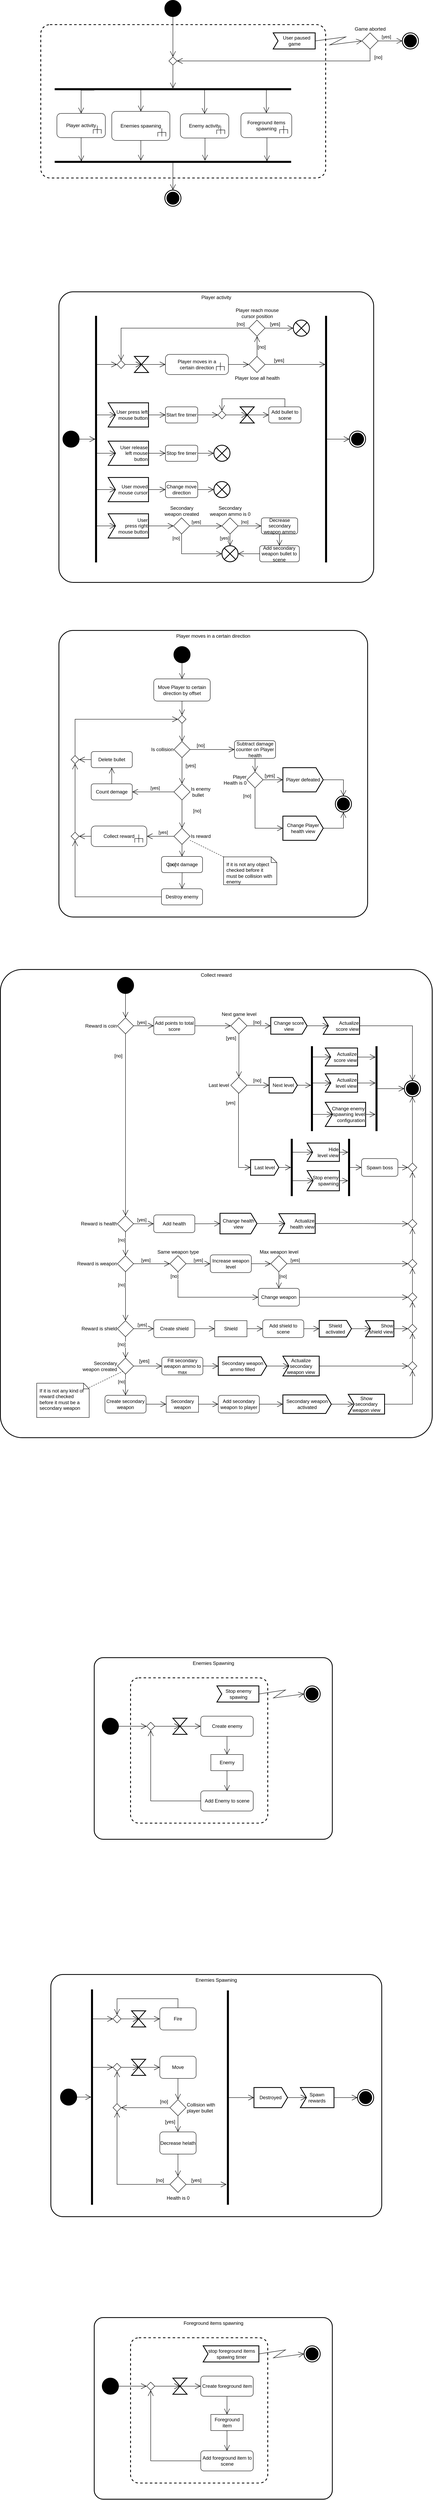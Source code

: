 <mxfile version="12.9.3" type="device"><diagram id="ctIRpALrmqlI8JTqvJp0" name="Page-1"><mxGraphModel dx="2306" dy="1420" grid="1" gridSize="10" guides="1" tooltips="1" connect="1" arrows="1" fold="1" page="1" pageScale="1" pageWidth="1169" pageHeight="827" math="0" shadow="0"><root><mxCell id="0"/><mxCell id="1" parent="0"/><mxCell id="l9NaVJR8-WUEb00-Sf9I-42" value="Player activity" style="shape=rect;html=1;rounded=1;strokeWidth=2;verticalAlign=top;whiteSpace=wrap;align=center;fillColor=none;fontColor=none;arcSize=5;" vertex="1" parent="1"><mxGeometry x="195" y="871" width="780" height="720" as="geometry"/></mxCell><mxCell id="l9NaVJR8-WUEb00-Sf9I-209" value="region name" style="shape=rect;html=1;rounded=1;verticalAlign=top;dashed=1;strokeWidth=2;whiteSpace=wrap;align=center;fontColor=none;noLabel=1;fillColor=none;arcSize=6;" vertex="1" parent="1"><mxGeometry x="372.5" y="4305" width="340" height="360" as="geometry"/></mxCell><mxCell id="l9NaVJR8-WUEb00-Sf9I-239" value="Enemies Spawning" style="shape=rect;html=1;rounded=1;strokeWidth=2;verticalAlign=top;whiteSpace=wrap;align=center;fillColor=none;fontColor=none;arcSize=5;" vertex="1" parent="1"><mxGeometry x="175" y="5040" width="820" height="600" as="geometry"/></mxCell><mxCell id="l9NaVJR8-WUEb00-Sf9I-235" value="region name" style="shape=rect;html=1;rounded=1;verticalAlign=top;dashed=1;strokeWidth=2;whiteSpace=wrap;align=center;fontColor=none;noLabel=1;fillColor=none;arcSize=6;" vertex="1" parent="1"><mxGeometry x="372.5" y="5940" width="340" height="360" as="geometry"/></mxCell><mxCell id="l9NaVJR8-WUEb00-Sf9I-23" value="region name" style="shape=rect;html=1;rounded=1;verticalAlign=top;dashed=1;strokeWidth=2;whiteSpace=wrap;align=center;fontColor=none;noLabel=1;fillColor=none;arcSize=6;" vertex="1" parent="1"><mxGeometry x="150" y="209" width="706" height="380" as="geometry"/></mxCell><mxCell id="l9NaVJR8-WUEb00-Sf9I-12" style="edgeStyle=orthogonalEdgeStyle;rounded=0;orthogonalLoop=1;jettySize=auto;html=1;endSize=12;endArrow=open;endFill=0;entryX=0.5;entryY=0;entryDx=0;entryDy=0;" edge="1" parent="1" source="l9NaVJR8-WUEb00-Sf9I-1" target="l9NaVJR8-WUEb00-Sf9I-36"><mxGeometry relative="1" as="geometry"><mxPoint x="350" y="259" as="targetPoint"/></mxGeometry></mxCell><mxCell id="l9NaVJR8-WUEb00-Sf9I-1" value="" style="shape=ellipse;html=1;fillColor=#000000;strokeWidth=2;verticalLabelPosition=bottom;verticalAlignment=top;perimeter=ellipsePerimeter;" vertex="1" parent="1"><mxGeometry x="457.5" y="149" width="40" height="40" as="geometry"/></mxCell><mxCell id="l9NaVJR8-WUEb00-Sf9I-3" value="Player activity" style="html=1;shape=mxgraph.sysml.callBehAct;whiteSpace=wrap;align=center;" vertex="1" parent="1"><mxGeometry x="190" y="429" width="120" height="60" as="geometry"/></mxCell><mxCell id="l9NaVJR8-WUEb00-Sf9I-16" style="edgeStyle=orthogonalEdgeStyle;rounded=0;orthogonalLoop=1;jettySize=auto;html=1;endArrow=open;endFill=0;endSize=12;entryX=-0.269;entryY=0.636;entryDx=0;entryDy=0;entryPerimeter=0;" edge="1" parent="1" source="l9NaVJR8-WUEb00-Sf9I-5" target="l9NaVJR8-WUEb00-Sf9I-19"><mxGeometry relative="1" as="geometry"><mxPoint x="444" y="599" as="targetPoint"/></mxGeometry></mxCell><mxCell id="l9NaVJR8-WUEb00-Sf9I-5" value="Enemies spawning" style="html=1;shape=mxgraph.sysml.callBehAct;whiteSpace=wrap;align=center;verticalAlign=middle;horizontal=1;" vertex="1" parent="1"><mxGeometry x="326" y="424" width="144" height="72" as="geometry"/></mxCell><mxCell id="l9NaVJR8-WUEb00-Sf9I-13" style="edgeStyle=orthogonalEdgeStyle;rounded=0;orthogonalLoop=1;jettySize=auto;html=1;entryX=0.5;entryY=0;entryDx=0;entryDy=0;entryPerimeter=0;endArrow=open;endFill=0;endSize=12;exitX=1.11;exitY=0.833;exitDx=0;exitDy=0;exitPerimeter=0;" edge="1" parent="1" source="l9NaVJR8-WUEb00-Sf9I-6" target="l9NaVJR8-WUEb00-Sf9I-3"><mxGeometry relative="1" as="geometry"><Array as="points"><mxPoint x="250" y="374"/><mxPoint x="250" y="374"/></Array></mxGeometry></mxCell><mxCell id="l9NaVJR8-WUEb00-Sf9I-14" style="edgeStyle=orthogonalEdgeStyle;rounded=0;orthogonalLoop=1;jettySize=auto;html=1;entryX=0.5;entryY=0;entryDx=0;entryDy=0;entryPerimeter=0;endArrow=open;endFill=0;endSize=12;" edge="1" parent="1" target="l9NaVJR8-WUEb00-Sf9I-5"><mxGeometry relative="1" as="geometry"><mxPoint x="444" y="371" as="sourcePoint"/><Array as="points"><mxPoint x="398" y="371"/></Array></mxGeometry></mxCell><mxCell id="l9NaVJR8-WUEb00-Sf9I-216" style="edgeStyle=elbowEdgeStyle;rounded=0;orthogonalLoop=1;jettySize=auto;html=1;entryX=0.5;entryY=0;entryDx=0;entryDy=0;entryPerimeter=0;endArrow=open;endFill=0;endSize=12;fontColor=none;" edge="1" parent="1" source="l9NaVJR8-WUEb00-Sf9I-6" target="l9NaVJR8-WUEb00-Sf9I-214"><mxGeometry relative="1" as="geometry"><Array as="points"><mxPoint x="556" y="369"/></Array></mxGeometry></mxCell><mxCell id="l9NaVJR8-WUEb00-Sf9I-217" style="edgeStyle=elbowEdgeStyle;rounded=0;orthogonalLoop=1;jettySize=auto;html=1;entryX=0.5;entryY=0;entryDx=0;entryDy=0;entryPerimeter=0;endArrow=open;endFill=0;endSize=12;fontColor=none;" edge="1" parent="1" source="l9NaVJR8-WUEb00-Sf9I-6" target="l9NaVJR8-WUEb00-Sf9I-215"><mxGeometry relative="1" as="geometry"><Array as="points"><mxPoint x="709" y="369"/></Array></mxGeometry></mxCell><mxCell id="l9NaVJR8-WUEb00-Sf9I-6" value="" style="shape=rect;html=1;fillColor=#000000;verticalLabelPosition=bottom;verticalAlignment=top;rotation=90;" vertex="1" parent="1"><mxGeometry x="475.5" y="76.5" width="4" height="585" as="geometry"/></mxCell><mxCell id="l9NaVJR8-WUEb00-Sf9I-18" value="" style="html=1;shape=mxgraph.sysml.actFinal;strokeWidth=2;verticalLabelPosition=bottom;verticalAlignment=top;align=center;" vertex="1" parent="1"><mxGeometry x="457.5" y="619" width="40" height="40" as="geometry"/></mxCell><mxCell id="l9NaVJR8-WUEb00-Sf9I-22" style="edgeStyle=elbowEdgeStyle;rounded=0;orthogonalLoop=1;jettySize=auto;html=1;entryX=0.5;entryY=0;entryDx=0;entryDy=0;entryPerimeter=0;endArrow=open;endFill=0;endSize=12;" edge="1" parent="1" source="l9NaVJR8-WUEb00-Sf9I-19" target="l9NaVJR8-WUEb00-Sf9I-18"><mxGeometry relative="1" as="geometry"/></mxCell><mxCell id="l9NaVJR8-WUEb00-Sf9I-19" value="" style="shape=rect;html=1;fillColor=#000000;verticalLabelPosition=bottom;verticalAlignment=top;rotation=90;" vertex="1" parent="1"><mxGeometry x="475.5" y="256.5" width="4" height="585" as="geometry"/></mxCell><mxCell id="l9NaVJR8-WUEb00-Sf9I-20" style="edgeStyle=orthogonalEdgeStyle;rounded=0;orthogonalLoop=1;jettySize=auto;html=1;endArrow=open;endFill=0;endSize=12;entryX=0.21;entryY=0.888;entryDx=0;entryDy=0;entryPerimeter=0;" edge="1" parent="1" source="l9NaVJR8-WUEb00-Sf9I-3" target="l9NaVJR8-WUEb00-Sf9I-19"><mxGeometry relative="1" as="geometry"><mxPoint x="250" y="599" as="targetPoint"/></mxGeometry></mxCell><mxCell id="l9NaVJR8-WUEb00-Sf9I-25" style="jumpSize=12;orthogonalLoop=1;jettySize=auto;html=1;startArrow=none;startFill=0;startSize=6;sourcePerimeterSpacing=12;endArrow=open;endFill=0;endSize=12;fontColor=none;exitX=1;exitY=0.5;exitDx=0;exitDy=0;exitPerimeter=0;rounded=0;jumpStyle=none;entryX=0;entryY=0.5;entryDx=0;entryDy=0;" edge="1" parent="1" source="l9NaVJR8-WUEb00-Sf9I-26" target="l9NaVJR8-WUEb00-Sf9I-31"><mxGeometry relative="1" as="geometry"><mxPoint x="946" y="249.39" as="targetPoint"/><Array as="points"><mxPoint x="906" y="239.39"/><mxPoint x="866" y="259.39"/></Array></mxGeometry></mxCell><mxCell id="l9NaVJR8-WUEb00-Sf9I-26" value="&amp;nbsp; &amp;nbsp;User paused game" style="html=1;shape=mxgraph.sysml.accEvent;strokeWidth=2;align=center;rounded=1;fillColor=#ffffff;fontColor=none;whiteSpace=wrap;spacingLeft=2;verticalAlign=middle;" vertex="1" parent="1"><mxGeometry x="726" y="229.39" width="104" height="40" as="geometry"/></mxCell><mxCell id="l9NaVJR8-WUEb00-Sf9I-38" style="edgeStyle=elbowEdgeStyle;rounded=0;orthogonalLoop=1;jettySize=auto;html=1;entryX=1;entryY=0.5;entryDx=0;entryDy=0;endArrow=open;endFill=0;endSize=12;fontColor=none;" edge="1" parent="1" source="l9NaVJR8-WUEb00-Sf9I-31" target="l9NaVJR8-WUEb00-Sf9I-36"><mxGeometry relative="1" as="geometry"><Array as="points"><mxPoint x="966" y="299"/><mxPoint x="706" y="299"/><mxPoint x="670" y="299"/></Array></mxGeometry></mxCell><mxCell id="l9NaVJR8-WUEb00-Sf9I-41" value="[no]" style="text;html=1;align=center;verticalAlign=middle;resizable=0;points=[];labelBackgroundColor=#ffffff;fontColor=none;" vertex="1" connectable="0" parent="l9NaVJR8-WUEb00-Sf9I-38"><mxGeometry x="-0.924" y="1" relative="1" as="geometry"><mxPoint x="19" y="0.79" as="offset"/></mxGeometry></mxCell><mxCell id="l9NaVJR8-WUEb00-Sf9I-40" value="[yes]" style="edgeStyle=elbowEdgeStyle;rounded=0;orthogonalLoop=1;jettySize=auto;html=1;entryX=0;entryY=0.5;entryDx=0;entryDy=0;entryPerimeter=0;endArrow=open;endFill=0;endSize=12;fontColor=none;" edge="1" parent="1" source="l9NaVJR8-WUEb00-Sf9I-31" target="l9NaVJR8-WUEb00-Sf9I-39"><mxGeometry y="14" relative="1" as="geometry"><mxPoint x="-10" y="4" as="offset"/></mxGeometry></mxCell><mxCell id="l9NaVJR8-WUEb00-Sf9I-31" value="Game aborted" style="shape=rhombus;html=1;verticalLabelPosition=top;verticalAlignment=bottom;fillColor=none;fontColor=none;align=center;verticalAlign=bottom;" vertex="1" parent="1"><mxGeometry x="946" y="229.39" width="40" height="40" as="geometry"/></mxCell><mxCell id="l9NaVJR8-WUEb00-Sf9I-37" style="edgeStyle=elbowEdgeStyle;rounded=0;orthogonalLoop=1;jettySize=auto;html=1;entryX=0;entryY=0.5;entryDx=0;entryDy=0;endArrow=open;endFill=0;endSize=12;fontColor=none;" edge="1" parent="1" source="l9NaVJR8-WUEb00-Sf9I-36" target="l9NaVJR8-WUEb00-Sf9I-6"><mxGeometry relative="1" as="geometry"/></mxCell><mxCell id="l9NaVJR8-WUEb00-Sf9I-36" value="" style="shape=rhombus;html=1;verticalLabelPosition=top;verticalAlignment=bottom;fillColor=none;fontColor=none;align=center;" vertex="1" parent="1"><mxGeometry x="467.5" y="289" width="20" height="20" as="geometry"/></mxCell><mxCell id="l9NaVJR8-WUEb00-Sf9I-39" value="" style="html=1;shape=mxgraph.sysml.actFinal;strokeWidth=2;verticalLabelPosition=bottom;verticalAlignment=top;align=center;" vertex="1" parent="1"><mxGeometry x="1046" y="229.39" width="40" height="40" as="geometry"/></mxCell><mxCell id="l9NaVJR8-WUEb00-Sf9I-53" style="edgeStyle=elbowEdgeStyle;rounded=0;orthogonalLoop=1;jettySize=auto;html=1;entryX=0;entryY=0.5;entryDx=0;entryDy=0;endArrow=open;endFill=0;endSize=12;fontColor=none;" edge="1" parent="1" source="l9NaVJR8-WUEb00-Sf9I-43" target="l9NaVJR8-WUEb00-Sf9I-52"><mxGeometry relative="1" as="geometry"/></mxCell><mxCell id="l9NaVJR8-WUEb00-Sf9I-43" value="" style="shape=ellipse;html=1;fillColor=#000000;strokeWidth=2;verticalLabelPosition=bottom;verticalAlignment=top;perimeter=ellipsePerimeter;fontColor=none;align=center;" vertex="1" parent="1"><mxGeometry x="205" y="1216" width="40" height="40" as="geometry"/></mxCell><mxCell id="l9NaVJR8-WUEb00-Sf9I-49" style="edgeStyle=elbowEdgeStyle;rounded=0;orthogonalLoop=1;jettySize=auto;html=1;entryX=0;entryY=0.5;entryDx=0;entryDy=0;endArrow=open;endFill=0;endSize=12;fontColor=none;" edge="1" parent="1" source="l9NaVJR8-WUEb00-Sf9I-44" target="l9NaVJR8-WUEb00-Sf9I-48"><mxGeometry relative="1" as="geometry"/></mxCell><mxCell id="l9NaVJR8-WUEb00-Sf9I-44" value="User moved mouse cursor" style="html=1;shape=mxgraph.sysml.accEvent;strokeWidth=2;whiteSpace=wrap;align=right;fillColor=none;fontColor=none;" vertex="1" parent="1"><mxGeometry x="317" y="1331" width="100" height="60" as="geometry"/></mxCell><mxCell id="l9NaVJR8-WUEb00-Sf9I-51" style="edgeStyle=elbowEdgeStyle;rounded=0;orthogonalLoop=1;jettySize=auto;html=1;entryX=0;entryY=0.5;entryDx=0;entryDy=0;entryPerimeter=0;endArrow=open;endFill=0;endSize=12;fontColor=none;" edge="1" parent="1" source="l9NaVJR8-WUEb00-Sf9I-48" target="l9NaVJR8-WUEb00-Sf9I-50"><mxGeometry relative="1" as="geometry"/></mxCell><mxCell id="l9NaVJR8-WUEb00-Sf9I-48" value="Change move direction" style="shape=rect;html=1;rounded=1;whiteSpace=wrap;align=center;fillColor=none;fontColor=none;" vertex="1" parent="1"><mxGeometry x="459" y="1341" width="80" height="40" as="geometry"/></mxCell><mxCell id="l9NaVJR8-WUEb00-Sf9I-50" value="" style="html=1;shape=mxgraph.sysml.flowFinal;strokeWidth=2;verticalLabelPosition=bottom;verticalAlignment=top;fillColor=none;fontColor=none;align=center;" vertex="1" parent="1"><mxGeometry x="579" y="1341" width="40" height="40" as="geometry"/></mxCell><mxCell id="l9NaVJR8-WUEb00-Sf9I-54" style="edgeStyle=elbowEdgeStyle;rounded=0;orthogonalLoop=1;jettySize=auto;html=1;entryX=0;entryY=0.5;entryDx=18;entryDy=0;entryPerimeter=0;endArrow=open;endFill=0;endSize=12;fontColor=none;" edge="1" parent="1" target="l9NaVJR8-WUEb00-Sf9I-44"><mxGeometry relative="1" as="geometry"><mxPoint x="289" y="1361" as="sourcePoint"/><Array as="points"><mxPoint x="305" y="1361"/></Array></mxGeometry></mxCell><mxCell id="l9NaVJR8-WUEb00-Sf9I-56" style="edgeStyle=elbowEdgeStyle;rounded=0;orthogonalLoop=1;jettySize=auto;html=1;entryX=0;entryY=0.5;entryDx=18;entryDy=0;entryPerimeter=0;endArrow=open;endFill=0;endSize=12;fontColor=none;" edge="1" parent="1" target="l9NaVJR8-WUEb00-Sf9I-55"><mxGeometry relative="1" as="geometry"><mxPoint x="289" y="1176" as="sourcePoint"/><Array as="points"><mxPoint x="312" y="1176"/></Array></mxGeometry></mxCell><mxCell id="l9NaVJR8-WUEb00-Sf9I-80" style="edgeStyle=elbowEdgeStyle;rounded=0;orthogonalLoop=1;jettySize=auto;html=1;entryX=0;entryY=0.5;entryDx=0;entryDy=0;endArrow=open;endFill=0;endSize=12;fontColor=none;" edge="1" parent="1" target="l9NaVJR8-WUEb00-Sf9I-78"><mxGeometry relative="1" as="geometry"><mxPoint x="289" y="1051" as="sourcePoint"/><Array as="points"><mxPoint x="314" y="1051"/></Array></mxGeometry></mxCell><mxCell id="l9NaVJR8-WUEb00-Sf9I-455" style="edgeStyle=elbowEdgeStyle;rounded=0;orthogonalLoop=1;jettySize=auto;html=1;entryX=0;entryY=0.5;entryDx=18;entryDy=0;entryPerimeter=0;endArrow=open;endFill=0;endSize=12;fontColor=none;" edge="1" parent="1" source="l9NaVJR8-WUEb00-Sf9I-52" target="l9NaVJR8-WUEb00-Sf9I-439"><mxGeometry relative="1" as="geometry"><Array as="points"><mxPoint x="289" y="1321"/></Array></mxGeometry></mxCell><mxCell id="l9NaVJR8-WUEb00-Sf9I-52" value="" style="shape=rect;html=1;fillColor=#000000;verticalLabelPosition=bottom;verticalAlignment=top;rotation=0;" vertex="1" parent="1"><mxGeometry x="285" y="931" width="4" height="610" as="geometry"/></mxCell><mxCell id="l9NaVJR8-WUEb00-Sf9I-58" style="edgeStyle=elbowEdgeStyle;rounded=0;orthogonalLoop=1;jettySize=auto;html=1;entryX=0;entryY=0.5;entryDx=0;entryDy=0;endArrow=open;endFill=0;endSize=12;fontColor=none;" edge="1" parent="1" source="l9NaVJR8-WUEb00-Sf9I-55" target="l9NaVJR8-WUEb00-Sf9I-57"><mxGeometry relative="1" as="geometry"/></mxCell><mxCell id="l9NaVJR8-WUEb00-Sf9I-55" value="User press left mouse button" style="html=1;shape=mxgraph.sysml.accEvent;strokeWidth=2;whiteSpace=wrap;align=right;fillColor=none;fontColor=none;" vertex="1" parent="1"><mxGeometry x="317" y="1146" width="100" height="60" as="geometry"/></mxCell><mxCell id="l9NaVJR8-WUEb00-Sf9I-63" style="edgeStyle=elbowEdgeStyle;rounded=0;orthogonalLoop=1;jettySize=auto;html=1;entryX=0;entryY=0.5;entryDx=0;entryDy=0;endArrow=open;endFill=0;endSize=12;fontColor=none;" edge="1" parent="1" source="l9NaVJR8-WUEb00-Sf9I-57" target="l9NaVJR8-WUEb00-Sf9I-59"><mxGeometry relative="1" as="geometry"/></mxCell><mxCell id="l9NaVJR8-WUEb00-Sf9I-57" value="Start fire timer" style="shape=rect;html=1;rounded=1;whiteSpace=wrap;align=center;fillColor=none;fontColor=none;" vertex="1" parent="1"><mxGeometry x="459" y="1156" width="80" height="40" as="geometry"/></mxCell><mxCell id="l9NaVJR8-WUEb00-Sf9I-65" style="edgeStyle=elbowEdgeStyle;rounded=0;orthogonalLoop=1;jettySize=auto;html=1;entryX=0.5;entryY=0.5;entryDx=0;entryDy=0;entryPerimeter=0;endArrow=open;endFill=0;endSize=12;fontColor=none;" edge="1" parent="1" source="l9NaVJR8-WUEb00-Sf9I-59" target="l9NaVJR8-WUEb00-Sf9I-64"><mxGeometry relative="1" as="geometry"/></mxCell><mxCell id="l9NaVJR8-WUEb00-Sf9I-59" value="" style="shape=rhombus;html=1;verticalLabelPosition=bottom;verticalAlignment=top;fillColor=none;fontColor=none;align=center;" vertex="1" parent="1"><mxGeometry x="589" y="1166" width="20" height="20" as="geometry"/></mxCell><mxCell id="l9NaVJR8-WUEb00-Sf9I-68" style="edgeStyle=elbowEdgeStyle;rounded=0;orthogonalLoop=1;jettySize=auto;html=1;entryX=0;entryY=0.5;entryDx=0;entryDy=0;endArrow=open;endFill=0;endSize=12;fontColor=none;exitX=0.5;exitY=0.5;exitDx=0;exitDy=0;exitPerimeter=0;" edge="1" parent="1" source="l9NaVJR8-WUEb00-Sf9I-64" target="l9NaVJR8-WUEb00-Sf9I-67"><mxGeometry relative="1" as="geometry"/></mxCell><mxCell id="l9NaVJR8-WUEb00-Sf9I-64" value="" style="html=1;shape=mxgraph.sysml.timeEvent;strokeWidth=2;verticalLabelPosition=bottom;verticalAlignment=top;fillColor=none;fontColor=none;align=center;" vertex="1" parent="1"><mxGeometry x="644" y="1156" width="35" height="40" as="geometry"/></mxCell><mxCell id="l9NaVJR8-WUEb00-Sf9I-76" style="edgeStyle=elbowEdgeStyle;rounded=0;orthogonalLoop=1;jettySize=auto;html=1;entryX=0.5;entryY=0;entryDx=0;entryDy=0;endArrow=open;endFill=0;endSize=12;fontColor=none;" edge="1" parent="1" source="l9NaVJR8-WUEb00-Sf9I-67" target="l9NaVJR8-WUEb00-Sf9I-59"><mxGeometry relative="1" as="geometry"><Array as="points"><mxPoint x="645" y="1136"/></Array></mxGeometry></mxCell><mxCell id="l9NaVJR8-WUEb00-Sf9I-67" value="Add bullet to scene" style="shape=rect;html=1;rounded=1;whiteSpace=wrap;align=center;fillColor=none;fontColor=none;" vertex="1" parent="1"><mxGeometry x="715" y="1156" width="80" height="40" as="geometry"/></mxCell><mxCell id="l9NaVJR8-WUEb00-Sf9I-70" style="edgeStyle=elbowEdgeStyle;rounded=0;orthogonalLoop=1;jettySize=auto;html=1;entryX=0;entryY=0.5;entryDx=0;entryDy=0;endArrow=open;endFill=0;endSize=12;fontColor=none;" edge="1" parent="1" source="l9NaVJR8-WUEb00-Sf9I-71" target="l9NaVJR8-WUEb00-Sf9I-73"><mxGeometry relative="1" as="geometry"/></mxCell><mxCell id="l9NaVJR8-WUEb00-Sf9I-71" value="&lt;div&gt;&lt;span&gt;&amp;nbsp; &amp;nbsp;User release&lt;/span&gt;&lt;/div&gt;&lt;div&gt;&lt;span&gt;&amp;nbsp;left mouse&lt;/span&gt;&lt;/div&gt;&lt;div&gt;&lt;span&gt;button&lt;/span&gt;&lt;/div&gt;" style="html=1;shape=mxgraph.sysml.accEvent;strokeWidth=2;whiteSpace=wrap;align=right;fillColor=none;fontColor=none;" vertex="1" parent="1"><mxGeometry x="317" y="1241" width="100" height="60" as="geometry"/></mxCell><mxCell id="l9NaVJR8-WUEb00-Sf9I-72" style="edgeStyle=elbowEdgeStyle;rounded=0;orthogonalLoop=1;jettySize=auto;html=1;entryX=0;entryY=0.5;entryDx=0;entryDy=0;entryPerimeter=0;endArrow=open;endFill=0;endSize=12;fontColor=none;" edge="1" parent="1" source="l9NaVJR8-WUEb00-Sf9I-73" target="l9NaVJR8-WUEb00-Sf9I-74"><mxGeometry relative="1" as="geometry"/></mxCell><mxCell id="l9NaVJR8-WUEb00-Sf9I-73" value="Stop fire timer" style="shape=rect;html=1;rounded=1;whiteSpace=wrap;align=center;fillColor=none;fontColor=none;" vertex="1" parent="1"><mxGeometry x="459" y="1251" width="80" height="40" as="geometry"/></mxCell><mxCell id="l9NaVJR8-WUEb00-Sf9I-74" value="" style="html=1;shape=mxgraph.sysml.flowFinal;strokeWidth=2;verticalLabelPosition=bottom;verticalAlignment=top;fillColor=none;fontColor=none;align=center;" vertex="1" parent="1"><mxGeometry x="579" y="1251" width="40" height="40" as="geometry"/></mxCell><mxCell id="l9NaVJR8-WUEb00-Sf9I-75" style="edgeStyle=elbowEdgeStyle;rounded=0;orthogonalLoop=1;jettySize=auto;html=1;entryX=0;entryY=0.5;entryDx=18;entryDy=0;entryPerimeter=0;endArrow=open;endFill=0;endSize=12;fontColor=none;" edge="1" parent="1" target="l9NaVJR8-WUEb00-Sf9I-71"><mxGeometry relative="1" as="geometry"><mxPoint x="289" y="1271" as="sourcePoint"/><Array as="points"><mxPoint x="305" y="1271"/></Array></mxGeometry></mxCell><mxCell id="l9NaVJR8-WUEb00-Sf9I-82" style="edgeStyle=elbowEdgeStyle;rounded=0;orthogonalLoop=1;jettySize=auto;html=1;entryX=0;entryY=0.5;entryDx=0;entryDy=0;endArrow=open;endFill=0;endSize=12;fontColor=none;exitX=0.5;exitY=0.5;exitDx=0;exitDy=0;exitPerimeter=0;entryPerimeter=0;" edge="1" parent="1" source="l9NaVJR8-WUEb00-Sf9I-77" target="l9NaVJR8-WUEb00-Sf9I-95"><mxGeometry relative="1" as="geometry"><mxPoint x="459" y="1051" as="targetPoint"/></mxGeometry></mxCell><mxCell id="l9NaVJR8-WUEb00-Sf9I-77" value="" style="html=1;shape=mxgraph.sysml.timeEvent;strokeWidth=2;verticalLabelPosition=bottom;verticalAlignment=top;fillColor=none;fontColor=none;align=center;" vertex="1" parent="1"><mxGeometry x="382" y="1031" width="35" height="40" as="geometry"/></mxCell><mxCell id="l9NaVJR8-WUEb00-Sf9I-81" style="edgeStyle=elbowEdgeStyle;rounded=0;orthogonalLoop=1;jettySize=auto;html=1;entryX=0.5;entryY=0.5;entryDx=0;entryDy=0;entryPerimeter=0;endArrow=open;endFill=0;endSize=12;fontColor=none;" edge="1" parent="1" source="l9NaVJR8-WUEb00-Sf9I-78" target="l9NaVJR8-WUEb00-Sf9I-77"><mxGeometry relative="1" as="geometry"/></mxCell><mxCell id="l9NaVJR8-WUEb00-Sf9I-78" value="" style="shape=rhombus;html=1;verticalLabelPosition=bottom;verticalAlignment=top;fillColor=none;fontColor=none;align=center;" vertex="1" parent="1"><mxGeometry x="339" y="1041" width="20" height="20" as="geometry"/></mxCell><mxCell id="l9NaVJR8-WUEb00-Sf9I-91" style="edgeStyle=elbowEdgeStyle;rounded=0;orthogonalLoop=1;jettySize=auto;html=1;entryX=0;entryY=0.5;entryDx=0;entryDy=0;entryPerimeter=0;endArrow=open;endFill=0;endSize=12;fontColor=none;" edge="1" parent="1" source="l9NaVJR8-WUEb00-Sf9I-87" target="l9NaVJR8-WUEb00-Sf9I-90"><mxGeometry relative="1" as="geometry"/></mxCell><mxCell id="l9NaVJR8-WUEb00-Sf9I-92" value="[yes]" style="text;html=1;align=center;verticalAlign=middle;resizable=0;points=[];labelBackgroundColor=#ffffff;fontColor=none;" vertex="1" connectable="0" parent="l9NaVJR8-WUEb00-Sf9I-91"><mxGeometry y="11" relative="1" as="geometry"><mxPoint x="-11" y="1" as="offset"/></mxGeometry></mxCell><mxCell id="l9NaVJR8-WUEb00-Sf9I-93" style="edgeStyle=elbowEdgeStyle;rounded=0;orthogonalLoop=1;jettySize=auto;html=1;entryX=0.5;entryY=0;entryDx=0;entryDy=0;endArrow=open;endFill=0;endSize=12;fontColor=none;exitX=0;exitY=0.5;exitDx=0;exitDy=0;" edge="1" parent="1" source="l9NaVJR8-WUEb00-Sf9I-87" target="l9NaVJR8-WUEb00-Sf9I-78"><mxGeometry relative="1" as="geometry"><Array as="points"><mxPoint x="349" y="981"/><mxPoint x="355" y="991"/></Array></mxGeometry></mxCell><mxCell id="l9NaVJR8-WUEb00-Sf9I-94" value="[no]" style="text;html=1;align=center;verticalAlign=middle;resizable=0;points=[];labelBackgroundColor=#ffffff;fontColor=none;" vertex="1" connectable="0" parent="l9NaVJR8-WUEb00-Sf9I-93"><mxGeometry x="-0.424" y="2" relative="1" as="geometry"><mxPoint x="93.72" y="-12" as="offset"/></mxGeometry></mxCell><mxCell id="l9NaVJR8-WUEb00-Sf9I-87" value="Player reach mouse &lt;br&gt;cursor position" style="shape=rhombus;html=1;verticalLabelPosition=top;verticalAlignment=top;fillColor=none;fontColor=none;align=center;horizontal=1;verticalAlign=bottom;labelPosition=center;" vertex="1" parent="1"><mxGeometry x="665.76" y="941" width="40" height="40" as="geometry"/></mxCell><mxCell id="l9NaVJR8-WUEb00-Sf9I-90" value="" style="html=1;shape=mxgraph.sysml.flowFinal;strokeWidth=2;verticalLabelPosition=bottom;verticalAlignment=top;fillColor=none;fontColor=none;align=right;" vertex="1" parent="1"><mxGeometry x="775.76" y="941" width="40" height="40" as="geometry"/></mxCell><mxCell id="l9NaVJR8-WUEb00-Sf9I-99" style="edgeStyle=elbowEdgeStyle;rounded=0;orthogonalLoop=1;jettySize=auto;html=1;entryX=0;entryY=0.5;entryDx=0;entryDy=0;endArrow=open;endFill=0;endSize=12;fontColor=none;" edge="1" parent="1" source="l9NaVJR8-WUEb00-Sf9I-95" target="l9NaVJR8-WUEb00-Sf9I-96"><mxGeometry relative="1" as="geometry"/></mxCell><mxCell id="l9NaVJR8-WUEb00-Sf9I-95" value="Player moves in a &lt;br&gt;certain direction" style="html=1;shape=mxgraph.sysml.callBehAct;whiteSpace=wrap;align=center;fillColor=none;fontColor=none;" vertex="1" parent="1"><mxGeometry x="459" y="1026" width="156" height="50" as="geometry"/></mxCell><mxCell id="l9NaVJR8-WUEb00-Sf9I-100" style="edgeStyle=elbowEdgeStyle;rounded=0;orthogonalLoop=1;jettySize=auto;html=1;entryX=0.5;entryY=1;entryDx=0;entryDy=0;endArrow=open;endFill=0;endSize=12;fontColor=none;" edge="1" parent="1" source="l9NaVJR8-WUEb00-Sf9I-96" target="l9NaVJR8-WUEb00-Sf9I-87"><mxGeometry relative="1" as="geometry"/></mxCell><mxCell id="l9NaVJR8-WUEb00-Sf9I-101" value="[no]" style="text;html=1;align=center;verticalAlign=middle;resizable=0;points=[];labelBackgroundColor=#ffffff;fontColor=none;" vertex="1" connectable="0" parent="l9NaVJR8-WUEb00-Sf9I-100"><mxGeometry x="1" y="-30" relative="1" as="geometry"><mxPoint x="11.07" y="56.5" as="offset"/></mxGeometry></mxCell><mxCell id="l9NaVJR8-WUEb00-Sf9I-103" style="edgeStyle=elbowEdgeStyle;rounded=0;orthogonalLoop=1;jettySize=auto;html=1;endArrow=open;endFill=0;endSize=12;fontColor=none;" edge="1" parent="1" source="l9NaVJR8-WUEb00-Sf9I-96"><mxGeometry relative="1" as="geometry"><mxPoint x="855" y="1051" as="targetPoint"/><Array as="points"><mxPoint x="835" y="1051"/></Array></mxGeometry></mxCell><mxCell id="l9NaVJR8-WUEb00-Sf9I-107" value="[yes]" style="text;html=1;align=center;verticalAlign=middle;resizable=0;points=[];labelBackgroundColor=#ffffff;fontColor=none;" vertex="1" connectable="0" parent="l9NaVJR8-WUEb00-Sf9I-103"><mxGeometry x="-0.001" y="51" relative="1" as="geometry"><mxPoint x="-40.07" y="41" as="offset"/></mxGeometry></mxCell><mxCell id="l9NaVJR8-WUEb00-Sf9I-96" value="Player lose all health" style="shape=rhombus;html=1;verticalLabelPosition=bottom;verticalAlignment=top;fillColor=none;fontColor=none;align=center;horizontal=1;verticalAlign=top;" vertex="1" parent="1"><mxGeometry x="665.76" y="1031" width="40" height="40" as="geometry"/></mxCell><mxCell id="l9NaVJR8-WUEb00-Sf9I-106" style="edgeStyle=elbowEdgeStyle;rounded=0;orthogonalLoop=1;jettySize=auto;html=1;entryX=0;entryY=0.5;entryDx=0;entryDy=0;entryPerimeter=0;endArrow=open;endFill=0;endSize=12;fontColor=none;" edge="1" parent="1" source="l9NaVJR8-WUEb00-Sf9I-102" target="l9NaVJR8-WUEb00-Sf9I-105"><mxGeometry relative="1" as="geometry"/></mxCell><mxCell id="l9NaVJR8-WUEb00-Sf9I-102" value="" style="shape=rect;html=1;fillColor=#000000;verticalLabelPosition=bottom;verticalAlignment=top;rotation=0;" vertex="1" parent="1"><mxGeometry x="855" y="931" width="4" height="610" as="geometry"/></mxCell><mxCell id="l9NaVJR8-WUEb00-Sf9I-105" value="" style="html=1;shape=mxgraph.sysml.actFinal;strokeWidth=2;verticalLabelPosition=bottom;verticalAlignment=top;fillColor=none;fontColor=none;align=right;" vertex="1" parent="1"><mxGeometry x="915" y="1216" width="40" height="40" as="geometry"/></mxCell><mxCell id="l9NaVJR8-WUEb00-Sf9I-110" value="Player moves in a certain direction" style="shape=rect;html=1;rounded=1;strokeWidth=2;verticalAlign=top;whiteSpace=wrap;align=center;fillColor=none;fontColor=none;arcSize=5;" vertex="1" parent="1"><mxGeometry x="195" y="1710" width="765" height="710" as="geometry"/></mxCell><mxCell id="l9NaVJR8-WUEb00-Sf9I-113" style="edgeStyle=elbowEdgeStyle;rounded=0;orthogonalLoop=1;jettySize=auto;html=1;entryX=0.5;entryY=0;entryDx=0;entryDy=0;endArrow=open;endFill=0;endSize=12;fontColor=none;" edge="1" parent="1" source="l9NaVJR8-WUEb00-Sf9I-111" target="l9NaVJR8-WUEb00-Sf9I-112"><mxGeometry relative="1" as="geometry"/></mxCell><mxCell id="l9NaVJR8-WUEb00-Sf9I-111" value="" style="shape=ellipse;html=1;fillColor=#000000;strokeWidth=2;verticalLabelPosition=bottom;verticalAlignment=top;perimeter=ellipsePerimeter;fontColor=none;align=right;" vertex="1" parent="1"><mxGeometry x="480" y="1750" width="40" height="40" as="geometry"/></mxCell><mxCell id="l9NaVJR8-WUEb00-Sf9I-120" style="edgeStyle=elbowEdgeStyle;rounded=0;orthogonalLoop=1;jettySize=auto;html=1;entryX=0.5;entryY=0;entryDx=0;entryDy=0;endArrow=open;endFill=0;endSize=12;fontColor=none;" edge="1" parent="1" source="l9NaVJR8-WUEb00-Sf9I-112" target="l9NaVJR8-WUEb00-Sf9I-119"><mxGeometry relative="1" as="geometry"/></mxCell><mxCell id="l9NaVJR8-WUEb00-Sf9I-112" value="Move Player to certain direction by offset" style="shape=rect;html=1;rounded=1;whiteSpace=wrap;align=center;fillColor=none;fontColor=none;" vertex="1" parent="1"><mxGeometry x="430" y="1830" width="140" height="55" as="geometry"/></mxCell><mxCell id="l9NaVJR8-WUEb00-Sf9I-131" style="edgeStyle=elbowEdgeStyle;rounded=0;orthogonalLoop=1;jettySize=auto;html=1;entryX=0.5;entryY=0;entryDx=0;entryDy=0;endArrow=open;endFill=0;endSize=12;fontColor=none;" edge="1" parent="1" source="l9NaVJR8-WUEb00-Sf9I-118" target="l9NaVJR8-WUEb00-Sf9I-127"><mxGeometry relative="1" as="geometry"/></mxCell><mxCell id="l9NaVJR8-WUEb00-Sf9I-132" value="[yes]" style="text;html=1;align=center;verticalAlign=middle;resizable=0;points=[];labelBackgroundColor=#ffffff;fontColor=none;" vertex="1" connectable="0" parent="l9NaVJR8-WUEb00-Sf9I-131"><mxGeometry x="-0.141" y="-1" relative="1" as="geometry"><mxPoint x="21.33" y="-8.33" as="offset"/></mxGeometry></mxCell><mxCell id="l9NaVJR8-WUEb00-Sf9I-158" style="edgeStyle=elbowEdgeStyle;rounded=0;orthogonalLoop=1;jettySize=auto;html=1;entryX=0;entryY=0.5;entryDx=0;entryDy=0;endArrow=open;endFill=0;endSize=12;fontColor=none;" edge="1" parent="1" source="l9NaVJR8-WUEb00-Sf9I-118" target="l9NaVJR8-WUEb00-Sf9I-157"><mxGeometry relative="1" as="geometry"/></mxCell><mxCell id="l9NaVJR8-WUEb00-Sf9I-159" value="[no]" style="text;html=1;align=center;verticalAlign=middle;resizable=0;points=[];labelBackgroundColor=#ffffff;fontColor=none;" vertex="1" connectable="0" parent="l9NaVJR8-WUEb00-Sf9I-158"><mxGeometry y="14" relative="1" as="geometry"><mxPoint x="-29.09" y="4" as="offset"/></mxGeometry></mxCell><mxCell id="l9NaVJR8-WUEb00-Sf9I-118" value="Is collision" style="shape=rhombus;html=1;verticalLabelPosition=middle;verticalAlignment=top;fillColor=none;fontColor=none;align=right;horizontal=1;verticalAlign=middle;labelPosition=left;" vertex="1" parent="1"><mxGeometry x="480" y="1985" width="40" height="40" as="geometry"/></mxCell><mxCell id="l9NaVJR8-WUEb00-Sf9I-121" style="edgeStyle=elbowEdgeStyle;rounded=0;orthogonalLoop=1;jettySize=auto;html=1;entryX=0.5;entryY=0;entryDx=0;entryDy=0;endArrow=open;endFill=0;endSize=12;fontColor=none;" edge="1" parent="1" source="l9NaVJR8-WUEb00-Sf9I-119" target="l9NaVJR8-WUEb00-Sf9I-118"><mxGeometry relative="1" as="geometry"/></mxCell><mxCell id="l9NaVJR8-WUEb00-Sf9I-119" value="" style="shape=rhombus;html=1;verticalLabelPosition=bottom;verticalAlignment=top;fillColor=none;fontColor=none;align=center;" vertex="1" parent="1"><mxGeometry x="490" y="1920" width="20" height="20" as="geometry"/></mxCell><mxCell id="l9NaVJR8-WUEb00-Sf9I-133" style="edgeStyle=elbowEdgeStyle;rounded=0;orthogonalLoop=1;jettySize=auto;html=1;entryX=0.5;entryY=0;entryDx=0;entryDy=0;endArrow=open;endFill=0;endSize=12;fontColor=none;" edge="1" parent="1" source="l9NaVJR8-WUEb00-Sf9I-127" target="l9NaVJR8-WUEb00-Sf9I-129"><mxGeometry relative="1" as="geometry"/></mxCell><mxCell id="l9NaVJR8-WUEb00-Sf9I-134" value="[no]" style="text;html=1;align=center;verticalAlign=middle;resizable=0;points=[];labelBackgroundColor=#ffffff;fontColor=none;" vertex="1" connectable="0" parent="l9NaVJR8-WUEb00-Sf9I-133"><mxGeometry x="1" y="16" relative="1" as="geometry"><mxPoint x="20.33" y="-43" as="offset"/></mxGeometry></mxCell><mxCell id="l9NaVJR8-WUEb00-Sf9I-137" value="[yes]" style="edgeStyle=elbowEdgeStyle;rounded=0;orthogonalLoop=1;jettySize=auto;html=1;entryX=1;entryY=0.5;entryDx=0;entryDy=0;endArrow=open;endFill=0;endSize=12;fontColor=none;" edge="1" parent="1" source="l9NaVJR8-WUEb00-Sf9I-127" target="l9NaVJR8-WUEb00-Sf9I-135"><mxGeometry x="0.013" y="11" relative="1" as="geometry"><mxPoint x="5" y="-21" as="offset"/></mxGeometry></mxCell><mxCell id="l9NaVJR8-WUEb00-Sf9I-127" value="Is enemy&lt;br&gt;&amp;nbsp;bullet" style="shape=rhombus;html=1;verticalLabelPosition=middle;verticalAlignment=top;fillColor=none;fontColor=none;align=left;horizontal=1;verticalAlign=middle;labelPosition=right;" vertex="1" parent="1"><mxGeometry x="480" y="2090" width="40" height="40" as="geometry"/></mxCell><mxCell id="l9NaVJR8-WUEb00-Sf9I-143" value="[yes]" style="edgeStyle=elbowEdgeStyle;rounded=0;orthogonalLoop=1;jettySize=auto;html=1;endArrow=open;endFill=0;endSize=12;fontColor=none;entryX=1;entryY=0.5;entryDx=0;entryDy=0;entryPerimeter=0;" edge="1" parent="1" source="l9NaVJR8-WUEb00-Sf9I-129" target="l9NaVJR8-WUEb00-Sf9I-291"><mxGeometry x="-0.2" y="-10" relative="1" as="geometry"><mxPoint x="407" y="2220" as="targetPoint"/><Array as="points"><mxPoint x="460" y="2220"/></Array><mxPoint as="offset"/></mxGeometry></mxCell><mxCell id="l9NaVJR8-WUEb00-Sf9I-149" style="edgeStyle=elbowEdgeStyle;rounded=0;orthogonalLoop=1;jettySize=auto;html=1;entryX=0.5;entryY=0;entryDx=0;entryDy=0;endArrow=open;endFill=0;endSize=12;fontColor=none;" edge="1" parent="1" source="l9NaVJR8-WUEb00-Sf9I-129" target="l9NaVJR8-WUEb00-Sf9I-155"><mxGeometry relative="1" as="geometry"><mxPoint x="500.0" y="2300" as="targetPoint"/></mxGeometry></mxCell><mxCell id="l9NaVJR8-WUEb00-Sf9I-154" value="[no]" style="text;html=1;align=center;verticalAlign=middle;resizable=0;points=[];labelBackgroundColor=#ffffff;fontColor=none;" vertex="1" connectable="0" parent="l9NaVJR8-WUEb00-Sf9I-149"><mxGeometry x="1" y="-45" relative="1" as="geometry"><mxPoint x="20.0" y="20" as="offset"/></mxGeometry></mxCell><mxCell id="l9NaVJR8-WUEb00-Sf9I-129" value="Is reward" style="shape=rhombus;html=1;verticalLabelPosition=middle;verticalAlignment=top;fillColor=none;fontColor=none;align=left;horizontal=1;verticalAlign=middle;labelPosition=right;" vertex="1" parent="1"><mxGeometry x="480" y="2200" width="40" height="40" as="geometry"/></mxCell><mxCell id="l9NaVJR8-WUEb00-Sf9I-140" style="edgeStyle=elbowEdgeStyle;rounded=0;orthogonalLoop=1;jettySize=auto;html=1;entryX=0.5;entryY=1;entryDx=0;entryDy=0;endArrow=open;endFill=0;endSize=12;fontColor=none;exitX=0.5;exitY=0;exitDx=0;exitDy=0;" edge="1" parent="1" source="l9NaVJR8-WUEb00-Sf9I-135" target="l9NaVJR8-WUEb00-Sf9I-139"><mxGeometry relative="1" as="geometry"/></mxCell><mxCell id="l9NaVJR8-WUEb00-Sf9I-135" value="Count demage" style="shape=rect;html=1;rounded=1;whiteSpace=wrap;align=center;fillColor=none;fontColor=none;" vertex="1" parent="1"><mxGeometry x="275" y="2090" width="101.82" height="40" as="geometry"/></mxCell><mxCell id="l9NaVJR8-WUEb00-Sf9I-147" style="edgeStyle=elbowEdgeStyle;rounded=0;orthogonalLoop=1;jettySize=auto;html=1;entryX=0;entryY=0.5;entryDx=0;entryDy=0;endArrow=open;endFill=0;endSize=12;fontColor=none;" edge="1" parent="1" source="l9NaVJR8-WUEb00-Sf9I-136" target="l9NaVJR8-WUEb00-Sf9I-119"><mxGeometry relative="1" as="geometry"><Array as="points"><mxPoint x="235" y="1970"/><mxPoint x="160" y="2020"/><mxPoint x="110" y="2040"/></Array></mxGeometry></mxCell><mxCell id="l9NaVJR8-WUEb00-Sf9I-136" value="" style="shape=rhombus;html=1;verticalLabelPosition=bottom;verticalAlignment=top;fillColor=none;fontColor=none;align=center;" vertex="1" parent="1"><mxGeometry x="225" y="2020" width="20" height="20" as="geometry"/></mxCell><mxCell id="l9NaVJR8-WUEb00-Sf9I-141" style="edgeStyle=elbowEdgeStyle;rounded=0;orthogonalLoop=1;jettySize=auto;html=1;entryX=1;entryY=0.5;entryDx=0;entryDy=0;endArrow=open;endFill=0;endSize=12;fontColor=none;" edge="1" parent="1" source="l9NaVJR8-WUEb00-Sf9I-139" target="l9NaVJR8-WUEb00-Sf9I-136"><mxGeometry relative="1" as="geometry"/></mxCell><mxCell id="l9NaVJR8-WUEb00-Sf9I-139" value="Delete bullet" style="shape=rect;html=1;rounded=1;whiteSpace=wrap;align=center;fillColor=none;fontColor=none;" vertex="1" parent="1"><mxGeometry x="275" y="2010" width="101.82" height="40" as="geometry"/></mxCell><mxCell id="l9NaVJR8-WUEb00-Sf9I-145" style="edgeStyle=elbowEdgeStyle;rounded=0;orthogonalLoop=1;jettySize=auto;html=1;entryX=1;entryY=0.5;entryDx=0;entryDy=0;endArrow=open;endFill=0;endSize=12;fontColor=none;exitX=0;exitY=0.5;exitDx=0;exitDy=0;exitPerimeter=0;" edge="1" parent="1" source="l9NaVJR8-WUEb00-Sf9I-291" target="l9NaVJR8-WUEb00-Sf9I-144"><mxGeometry relative="1" as="geometry"><mxPoint x="305" y="2220" as="sourcePoint"/></mxGeometry></mxCell><mxCell id="l9NaVJR8-WUEb00-Sf9I-146" style="edgeStyle=elbowEdgeStyle;rounded=0;orthogonalLoop=1;jettySize=auto;html=1;endArrow=open;endFill=0;endSize=12;fontColor=none;" edge="1" parent="1" source="l9NaVJR8-WUEb00-Sf9I-144" target="l9NaVJR8-WUEb00-Sf9I-136"><mxGeometry relative="1" as="geometry"/></mxCell><mxCell id="l9NaVJR8-WUEb00-Sf9I-144" value="" style="shape=rhombus;html=1;verticalLabelPosition=bottom;verticalAlignment=top;fillColor=none;fontColor=none;align=center;" vertex="1" parent="1"><mxGeometry x="225" y="2210" width="20" height="20" as="geometry"/></mxCell><mxCell id="l9NaVJR8-WUEb00-Sf9I-152" style="edgeStyle=elbowEdgeStyle;rounded=0;orthogonalLoop=1;jettySize=auto;html=1;entryX=0.5;entryY=0;entryDx=0;entryDy=0;endArrow=open;endFill=0;endSize=12;fontColor=none;" edge="1" parent="1" target="l9NaVJR8-WUEb00-Sf9I-151"><mxGeometry relative="1" as="geometry"><mxPoint x="500.31" y="2310" as="sourcePoint"/></mxGeometry></mxCell><mxCell id="l9NaVJR8-WUEb00-Sf9I-156" style="edgeStyle=elbowEdgeStyle;rounded=0;orthogonalLoop=1;jettySize=auto;html=1;entryX=0.5;entryY=1;entryDx=0;entryDy=0;endArrow=open;endFill=0;endSize=12;fontColor=none;" edge="1" parent="1" source="l9NaVJR8-WUEb00-Sf9I-151" target="l9NaVJR8-WUEb00-Sf9I-144"><mxGeometry relative="1" as="geometry"><Array as="points"><mxPoint x="235" y="2280"/><mxPoint x="160" y="2300"/><mxPoint x="110" y="2310"/></Array></mxGeometry></mxCell><mxCell id="l9NaVJR8-WUEb00-Sf9I-151" value="Destroy enemy" style="shape=rect;html=1;rounded=1;whiteSpace=wrap;align=center;fillColor=none;fontColor=none;" vertex="1" parent="1"><mxGeometry x="449.09" y="2350" width="101.82" height="40" as="geometry"/></mxCell><mxCell id="l9NaVJR8-WUEb00-Sf9I-155" value="Count damage" style="shape=rect;html=1;rounded=1;whiteSpace=wrap;align=center;fillColor=none;fontColor=none;" vertex="1" parent="1"><mxGeometry x="449.09" y="2270" width="101.82" height="40" as="geometry"/></mxCell><mxCell id="l9NaVJR8-WUEb00-Sf9I-161" style="edgeStyle=elbowEdgeStyle;rounded=0;orthogonalLoop=1;jettySize=auto;html=1;endArrow=open;endFill=0;endSize=12;fontColor=none;" edge="1" parent="1" source="l9NaVJR8-WUEb00-Sf9I-157" target="l9NaVJR8-WUEb00-Sf9I-160"><mxGeometry relative="1" as="geometry"/></mxCell><mxCell id="l9NaVJR8-WUEb00-Sf9I-157" value="Subtract damage counter on Player health" style="shape=rect;html=1;rounded=1;whiteSpace=wrap;align=center;fillColor=none;fontColor=none;" vertex="1" parent="1"><mxGeometry x="630" y="1983" width="101.82" height="44" as="geometry"/></mxCell><mxCell id="l9NaVJR8-WUEb00-Sf9I-167" style="edgeStyle=elbowEdgeStyle;rounded=0;orthogonalLoop=1;jettySize=auto;html=1;entryX=0;entryY=0.5;entryDx=0;entryDy=0;entryPerimeter=0;endArrow=open;endFill=0;endSize=12;fontColor=none;exitX=0.5;exitY=1;exitDx=0;exitDy=0;" edge="1" parent="1" source="l9NaVJR8-WUEb00-Sf9I-160" target="l9NaVJR8-WUEb00-Sf9I-166"><mxGeometry relative="1" as="geometry"><Array as="points"><mxPoint x="681" y="2160"/><mxPoint x="686" y="2140"/></Array></mxGeometry></mxCell><mxCell id="l9NaVJR8-WUEb00-Sf9I-168" value="[no]" style="text;html=1;align=center;verticalAlign=middle;resizable=0;points=[];labelBackgroundColor=#ffffff;fontColor=none;" vertex="1" connectable="0" parent="l9NaVJR8-WUEb00-Sf9I-167"><mxGeometry x="-0.481" y="1" relative="1" as="geometry"><mxPoint x="-21.09" y="-23.91" as="offset"/></mxGeometry></mxCell><mxCell id="l9NaVJR8-WUEb00-Sf9I-170" style="edgeStyle=elbowEdgeStyle;rounded=0;orthogonalLoop=1;jettySize=auto;html=1;endArrow=open;endFill=0;endSize=12;fontColor=none;" edge="1" parent="1" source="l9NaVJR8-WUEb00-Sf9I-160" target="l9NaVJR8-WUEb00-Sf9I-169"><mxGeometry relative="1" as="geometry"/></mxCell><mxCell id="l9NaVJR8-WUEb00-Sf9I-171" value="[yes]" style="text;html=1;align=center;verticalAlign=middle;resizable=0;points=[];labelBackgroundColor=#ffffff;fontColor=none;" vertex="1" connectable="0" parent="l9NaVJR8-WUEb00-Sf9I-170"><mxGeometry x="0.002" y="9" relative="1" as="geometry"><mxPoint x="-9" y="-1" as="offset"/></mxGeometry></mxCell><mxCell id="l9NaVJR8-WUEb00-Sf9I-160" value="Player&lt;br&gt;Health is 0" style="shape=rhombus;html=1;verticalLabelPosition=middle;verticalAlignment=top;fillColor=none;fontColor=none;align=right;horizontal=1;verticalAlign=middle;labelPosition=left;" vertex="1" parent="1"><mxGeometry x="660.91" y="2060" width="40" height="40" as="geometry"/></mxCell><mxCell id="l9NaVJR8-WUEb00-Sf9I-174" style="edgeStyle=elbowEdgeStyle;rounded=0;orthogonalLoop=1;jettySize=auto;html=1;entryX=0.5;entryY=1;entryDx=0;entryDy=0;entryPerimeter=0;endArrow=open;endFill=0;endSize=12;fontColor=none;" edge="1" parent="1" source="l9NaVJR8-WUEb00-Sf9I-166" target="l9NaVJR8-WUEb00-Sf9I-172"><mxGeometry relative="1" as="geometry"><Array as="points"><mxPoint x="900" y="2200"/><mxPoint x="930" y="2200"/><mxPoint x="900" y="2200"/><mxPoint x="930" y="2190"/></Array></mxGeometry></mxCell><mxCell id="l9NaVJR8-WUEb00-Sf9I-166" value="Change Player health view" style="html=1;shape=mxgraph.sysml.sendSigAct;strokeWidth=2;whiteSpace=wrap;align=center;fillColor=none;fontColor=none;" vertex="1" parent="1"><mxGeometry x="750" y="2170" width="100" height="60" as="geometry"/></mxCell><mxCell id="l9NaVJR8-WUEb00-Sf9I-173" style="edgeStyle=elbowEdgeStyle;rounded=0;orthogonalLoop=1;jettySize=auto;html=1;entryX=0.5;entryY=0;entryDx=0;entryDy=0;entryPerimeter=0;endArrow=open;endFill=0;endSize=12;fontColor=none;" edge="1" parent="1" source="l9NaVJR8-WUEb00-Sf9I-169" target="l9NaVJR8-WUEb00-Sf9I-172"><mxGeometry relative="1" as="geometry"><Array as="points"><mxPoint x="900" y="2080"/><mxPoint x="930" y="2080"/></Array></mxGeometry></mxCell><mxCell id="l9NaVJR8-WUEb00-Sf9I-169" value="Player defeated" style="html=1;shape=mxgraph.sysml.sendSigAct;strokeWidth=2;whiteSpace=wrap;align=center;fillColor=none;fontColor=none;" vertex="1" parent="1"><mxGeometry x="750" y="2050" width="100" height="60" as="geometry"/></mxCell><mxCell id="l9NaVJR8-WUEb00-Sf9I-172" value="" style="html=1;shape=mxgraph.sysml.actFinal;strokeWidth=2;verticalLabelPosition=bottom;verticalAlignment=top;fillColor=none;fontColor=none;align=right;" vertex="1" parent="1"><mxGeometry x="880" y="2120" width="40" height="40" as="geometry"/></mxCell><mxCell id="l9NaVJR8-WUEb00-Sf9I-175" value="Enemies Spawning" style="shape=rect;html=1;rounded=1;strokeWidth=2;verticalAlign=top;whiteSpace=wrap;align=center;fillColor=none;fontColor=none;arcSize=5;" vertex="1" parent="1"><mxGeometry x="282.5" y="4255" width="590" height="450" as="geometry"/></mxCell><mxCell id="l9NaVJR8-WUEb00-Sf9I-206" style="edgeStyle=elbowEdgeStyle;rounded=0;orthogonalLoop=1;jettySize=auto;html=1;entryX=0;entryY=0.5;entryDx=0;entryDy=0;endArrow=open;endFill=0;endSize=12;fontColor=none;" edge="1" parent="1" source="l9NaVJR8-WUEb00-Sf9I-176" target="l9NaVJR8-WUEb00-Sf9I-189"><mxGeometry relative="1" as="geometry"/></mxCell><mxCell id="l9NaVJR8-WUEb00-Sf9I-176" value="" style="shape=ellipse;html=1;fillColor=#000000;strokeWidth=2;verticalLabelPosition=bottom;verticalAlignment=top;perimeter=ellipsePerimeter;" vertex="1" parent="1"><mxGeometry x="302.5" y="4405" width="40" height="40" as="geometry"/></mxCell><mxCell id="l9NaVJR8-WUEb00-Sf9I-195" style="edgeStyle=elbowEdgeStyle;rounded=0;orthogonalLoop=1;jettySize=auto;html=1;entryX=0;entryY=0.5;entryDx=0;entryDy=0;endArrow=open;endFill=0;endSize=12;fontColor=none;" edge="1" parent="1" target="l9NaVJR8-WUEb00-Sf9I-194"><mxGeometry relative="1" as="geometry"><mxPoint x="495.5" y="4425" as="sourcePoint"/></mxGeometry></mxCell><mxCell id="l9NaVJR8-WUEb00-Sf9I-188" value="" style="html=1;shape=mxgraph.sysml.timeEvent;strokeWidth=2;verticalLabelPosition=bottom;verticalAlignment=top;fillColor=none;fontColor=none;align=right;" vertex="1" parent="1"><mxGeometry x="477.5" y="4405" width="35" height="40" as="geometry"/></mxCell><mxCell id="l9NaVJR8-WUEb00-Sf9I-193" style="edgeStyle=elbowEdgeStyle;rounded=0;orthogonalLoop=1;jettySize=auto;html=1;entryX=0.5;entryY=0.5;entryDx=0;entryDy=0;entryPerimeter=0;endArrow=open;endFill=0;endSize=12;fontColor=none;" edge="1" parent="1" source="l9NaVJR8-WUEb00-Sf9I-189" target="l9NaVJR8-WUEb00-Sf9I-188"><mxGeometry relative="1" as="geometry"/></mxCell><mxCell id="l9NaVJR8-WUEb00-Sf9I-189" value="" style="shape=rhombus;html=1;verticalLabelPosition=bottom;verticalAlignment=top;fillColor=none;fontColor=none;align=right;" vertex="1" parent="1"><mxGeometry x="412.5" y="4415" width="20" height="20" as="geometry"/></mxCell><mxCell id="l9NaVJR8-WUEb00-Sf9I-201" style="edgeStyle=elbowEdgeStyle;rounded=0;orthogonalLoop=1;jettySize=auto;html=1;entryX=0.5;entryY=0;entryDx=0;entryDy=0;endArrow=open;endFill=0;endSize=12;fontColor=none;" edge="1" parent="1" source="l9NaVJR8-WUEb00-Sf9I-194" target="l9NaVJR8-WUEb00-Sf9I-200"><mxGeometry relative="1" as="geometry"/></mxCell><mxCell id="l9NaVJR8-WUEb00-Sf9I-194" value="Create enemy" style="shape=rect;html=1;rounded=1;whiteSpace=wrap;align=center;fillColor=none;fontColor=none;" vertex="1" parent="1"><mxGeometry x="546.5" y="4400" width="130" height="50" as="geometry"/></mxCell><mxCell id="l9NaVJR8-WUEb00-Sf9I-207" style="edgeStyle=elbowEdgeStyle;rounded=0;orthogonalLoop=1;jettySize=auto;html=1;entryX=0.5;entryY=1;entryDx=0;entryDy=0;endArrow=open;endFill=0;endSize=12;fontColor=none;" edge="1" parent="1" source="l9NaVJR8-WUEb00-Sf9I-196" target="l9NaVJR8-WUEb00-Sf9I-189"><mxGeometry relative="1" as="geometry"><mxPoint x="611.5" y="4695" as="targetPoint"/><Array as="points"><mxPoint x="422.5" y="4515"/></Array></mxGeometry></mxCell><mxCell id="l9NaVJR8-WUEb00-Sf9I-196" value="Add Enemy to scene&lt;span style=&quot;color: rgba(0 , 0 , 0 , 0) ; font-family: monospace ; font-size: 0px ; white-space: nowrap&quot;&gt;%3CmxGraphModel%3E%3Croot%3E%3CmxCell%20id%3D%220%22%2F%3E%3CmxCell%20id%3D%221%22%20parent%3D%220%22%2F%3E%3CmxCell%20id%3D%222%22%20value%3D%22Create%20enemy%22%20style%3D%22shape%3Drect%3Bhtml%3D1%3Brounded%3D1%3BwhiteSpace%3Dwrap%3Balign%3Dcenter%3BfillColor%3Dnone%3BfontColor%3Dnone%3B%22%20vertex%3D%221%22%20parent%3D%221%22%3E%3CmxGeometry%20x%3D%22254%22%20y%3D%22835%22%20width%3D%22130%22%20height%3D%2250%22%20as%3D%22geometry%22%2F%3E%3C%2FmxCell%3E%3C%2Froot%3E%3C%2FmxGraphModel%3E&lt;/span&gt;" style="shape=rect;html=1;rounded=1;whiteSpace=wrap;align=center;fillColor=none;fontColor=none;" vertex="1" parent="1"><mxGeometry x="546.5" y="4585" width="130" height="50" as="geometry"/></mxCell><mxCell id="l9NaVJR8-WUEb00-Sf9I-202" style="edgeStyle=elbowEdgeStyle;rounded=0;orthogonalLoop=1;jettySize=auto;html=1;entryX=0.5;entryY=0;entryDx=0;entryDy=0;endArrow=open;endFill=0;endSize=12;fontColor=none;" edge="1" parent="1" source="l9NaVJR8-WUEb00-Sf9I-200" target="l9NaVJR8-WUEb00-Sf9I-196"><mxGeometry relative="1" as="geometry"/></mxCell><mxCell id="l9NaVJR8-WUEb00-Sf9I-200" value="Enemy" style="shape=rect;html=1;whiteSpace=wrap;align=center;fillColor=none;fontColor=none;" vertex="1" parent="1"><mxGeometry x="571.5" y="4495" width="80" height="40" as="geometry"/></mxCell><mxCell id="l9NaVJR8-WUEb00-Sf9I-210" style="jumpSize=12;orthogonalLoop=1;jettySize=auto;html=1;startArrow=none;startFill=0;startSize=6;sourcePerimeterSpacing=12;endArrow=open;endFill=0;endSize=12;fontColor=none;exitX=1;exitY=0.5;exitDx=0;exitDy=0;exitPerimeter=0;rounded=0;jumpStyle=none;entryX=0;entryY=0.5;entryDx=0;entryDy=0;entryPerimeter=0;" edge="1" parent="1" source="l9NaVJR8-WUEb00-Sf9I-211" target="l9NaVJR8-WUEb00-Sf9I-213"><mxGeometry relative="1" as="geometry"><mxPoint x="796.5" y="4345" as="targetPoint"/><Array as="points"><mxPoint x="756.5" y="4335"/><mxPoint x="726.5" y="4355"/></Array></mxGeometry></mxCell><mxCell id="l9NaVJR8-WUEb00-Sf9I-211" value="Stop enemy spawing" style="html=1;shape=mxgraph.sysml.accEvent;strokeWidth=2;align=center;rounded=1;fillColor=#ffffff;fontColor=none;whiteSpace=wrap;spacingLeft=2;" vertex="1" parent="1"><mxGeometry x="586.5" y="4325" width="104" height="40" as="geometry"/></mxCell><mxCell id="l9NaVJR8-WUEb00-Sf9I-213" value="" style="html=1;shape=mxgraph.sysml.actFinal;strokeWidth=2;verticalLabelPosition=bottom;verticalAlignment=top;fillColor=none;fontColor=none;align=right;" vertex="1" parent="1"><mxGeometry x="802.5" y="4325" width="40" height="40" as="geometry"/></mxCell><mxCell id="l9NaVJR8-WUEb00-Sf9I-221" style="edgeStyle=elbowEdgeStyle;rounded=0;orthogonalLoop=1;jettySize=auto;html=1;entryX=-0.283;entryY=0.364;entryDx=0;entryDy=0;entryPerimeter=0;endArrow=open;endFill=0;endSize=12;fontColor=none;" edge="1" parent="1" source="l9NaVJR8-WUEb00-Sf9I-214" target="l9NaVJR8-WUEb00-Sf9I-19"><mxGeometry relative="1" as="geometry"/></mxCell><mxCell id="l9NaVJR8-WUEb00-Sf9I-214" value="Enemy activity" style="html=1;shape=mxgraph.sysml.callBehAct;whiteSpace=wrap;align=center;" vertex="1" parent="1"><mxGeometry x="496" y="430" width="120" height="60" as="geometry"/></mxCell><mxCell id="l9NaVJR8-WUEb00-Sf9I-220" style="edgeStyle=elbowEdgeStyle;rounded=0;orthogonalLoop=1;jettySize=auto;html=1;entryX=0.117;entryY=0.102;entryDx=0;entryDy=0;entryPerimeter=0;endArrow=open;endFill=0;endSize=12;fontColor=none;" edge="1" parent="1" source="l9NaVJR8-WUEb00-Sf9I-215" target="l9NaVJR8-WUEb00-Sf9I-19"><mxGeometry relative="1" as="geometry"/></mxCell><mxCell id="l9NaVJR8-WUEb00-Sf9I-215" value="Foreground items spawning" style="html=1;shape=mxgraph.sysml.callBehAct;whiteSpace=wrap;align=center;verticalAlign=middle;horizontal=1;" vertex="1" parent="1"><mxGeometry x="646" y="428" width="126" height="61" as="geometry"/></mxCell><mxCell id="l9NaVJR8-WUEb00-Sf9I-222" value="Foreground items spawning" style="shape=rect;html=1;rounded=1;strokeWidth=2;verticalAlign=top;whiteSpace=wrap;align=center;fillColor=none;fontColor=none;arcSize=5;" vertex="1" parent="1"><mxGeometry x="282.5" y="5890" width="590" height="450" as="geometry"/></mxCell><mxCell id="l9NaVJR8-WUEb00-Sf9I-223" style="edgeStyle=elbowEdgeStyle;rounded=0;orthogonalLoop=1;jettySize=auto;html=1;entryX=0;entryY=0.5;entryDx=0;entryDy=0;endArrow=open;endFill=0;endSize=12;fontColor=none;" edge="1" parent="1" source="l9NaVJR8-WUEb00-Sf9I-224" target="l9NaVJR8-WUEb00-Sf9I-228"><mxGeometry relative="1" as="geometry"/></mxCell><mxCell id="l9NaVJR8-WUEb00-Sf9I-224" value="" style="shape=ellipse;html=1;fillColor=#000000;strokeWidth=2;verticalLabelPosition=bottom;verticalAlignment=top;perimeter=ellipsePerimeter;" vertex="1" parent="1"><mxGeometry x="302.5" y="6040" width="40" height="40" as="geometry"/></mxCell><mxCell id="l9NaVJR8-WUEb00-Sf9I-225" style="edgeStyle=elbowEdgeStyle;rounded=0;orthogonalLoop=1;jettySize=auto;html=1;entryX=0;entryY=0.5;entryDx=0;entryDy=0;endArrow=open;endFill=0;endSize=12;fontColor=none;" edge="1" parent="1" target="l9NaVJR8-WUEb00-Sf9I-230"><mxGeometry relative="1" as="geometry"><mxPoint x="495.5" y="6060" as="sourcePoint"/></mxGeometry></mxCell><mxCell id="l9NaVJR8-WUEb00-Sf9I-226" value="" style="html=1;shape=mxgraph.sysml.timeEvent;strokeWidth=2;verticalLabelPosition=bottom;verticalAlignment=top;fillColor=none;fontColor=none;align=right;" vertex="1" parent="1"><mxGeometry x="477.5" y="6040" width="35" height="40" as="geometry"/></mxCell><mxCell id="l9NaVJR8-WUEb00-Sf9I-227" style="edgeStyle=elbowEdgeStyle;rounded=0;orthogonalLoop=1;jettySize=auto;html=1;entryX=0.5;entryY=0.5;entryDx=0;entryDy=0;entryPerimeter=0;endArrow=open;endFill=0;endSize=12;fontColor=none;" edge="1" parent="1" source="l9NaVJR8-WUEb00-Sf9I-228" target="l9NaVJR8-WUEb00-Sf9I-226"><mxGeometry relative="1" as="geometry"/></mxCell><mxCell id="l9NaVJR8-WUEb00-Sf9I-228" value="" style="shape=rhombus;html=1;verticalLabelPosition=bottom;verticalAlignment=top;fillColor=none;fontColor=none;align=right;" vertex="1" parent="1"><mxGeometry x="412.5" y="6050" width="20" height="20" as="geometry"/></mxCell><mxCell id="l9NaVJR8-WUEb00-Sf9I-229" style="edgeStyle=elbowEdgeStyle;rounded=0;orthogonalLoop=1;jettySize=auto;html=1;entryX=0.5;entryY=0;entryDx=0;entryDy=0;endArrow=open;endFill=0;endSize=12;fontColor=none;" edge="1" parent="1" source="l9NaVJR8-WUEb00-Sf9I-230" target="l9NaVJR8-WUEb00-Sf9I-234"><mxGeometry relative="1" as="geometry"/></mxCell><mxCell id="l9NaVJR8-WUEb00-Sf9I-230" value="Create foreground item" style="shape=rect;html=1;rounded=1;whiteSpace=wrap;align=center;fillColor=none;fontColor=none;" vertex="1" parent="1"><mxGeometry x="546.5" y="6035" width="130" height="50" as="geometry"/></mxCell><mxCell id="l9NaVJR8-WUEb00-Sf9I-231" style="edgeStyle=elbowEdgeStyle;rounded=0;orthogonalLoop=1;jettySize=auto;html=1;entryX=0.5;entryY=1;entryDx=0;entryDy=0;endArrow=open;endFill=0;endSize=12;fontColor=none;" edge="1" parent="1" source="l9NaVJR8-WUEb00-Sf9I-232" target="l9NaVJR8-WUEb00-Sf9I-228"><mxGeometry relative="1" as="geometry"><mxPoint x="611.5" y="6330" as="targetPoint"/><Array as="points"><mxPoint x="422.5" y="6150"/></Array></mxGeometry></mxCell><mxCell id="l9NaVJR8-WUEb00-Sf9I-232" value="Add foreground item to scene&lt;span style=&quot;color: rgba(0 , 0 , 0 , 0) ; font-family: monospace ; font-size: 0px ; white-space: nowrap&quot;&gt;%3CmxGraphModel%3E%3Croot%3E%3CmxCell%20id%3D%220%22%2F%3E%3CmxCell%20id%3D%221%22%20parent%3D%220%22%2F%3E%3CmxCell%20id%3D%222%22%20value%3D%22Create%20enemy%22%20style%3D%22shape%3Drect%3Bhtml%3D1%3Brounded%3D1%3BwhiteSpace%3Dwrap%3Balign%3Dcenter%3BfillColor%3Dnone%3BfontColor%3Dnone%3B%22%20vertex%3D%221%22%20parent%3D%221%22%3E%3CmxGeometry%20x%3D%22254%22%20y%3D%22835%22%20width%3D%22130%22%20height%3D%2250%22%20as%3D%22geometry%22%2F%3E%3C%2FmxCell%3E%3C%2Froot%3E%3C%2FmxGraphModel%3E&lt;/span&gt;" style="shape=rect;html=1;rounded=1;whiteSpace=wrap;align=center;fillColor=none;fontColor=none;" vertex="1" parent="1"><mxGeometry x="546.5" y="6220" width="130" height="50" as="geometry"/></mxCell><mxCell id="l9NaVJR8-WUEb00-Sf9I-233" style="edgeStyle=elbowEdgeStyle;rounded=0;orthogonalLoop=1;jettySize=auto;html=1;entryX=0.5;entryY=0;entryDx=0;entryDy=0;endArrow=open;endFill=0;endSize=12;fontColor=none;" edge="1" parent="1" source="l9NaVJR8-WUEb00-Sf9I-234" target="l9NaVJR8-WUEb00-Sf9I-232"><mxGeometry relative="1" as="geometry"/></mxCell><mxCell id="l9NaVJR8-WUEb00-Sf9I-234" value="Foreground item" style="shape=rect;html=1;whiteSpace=wrap;align=center;fillColor=none;fontColor=none;" vertex="1" parent="1"><mxGeometry x="571.5" y="6130" width="80" height="40" as="geometry"/></mxCell><mxCell id="l9NaVJR8-WUEb00-Sf9I-236" style="jumpSize=12;orthogonalLoop=1;jettySize=auto;html=1;startArrow=none;startFill=0;startSize=6;sourcePerimeterSpacing=12;endArrow=open;endFill=0;endSize=12;fontColor=none;exitX=1;exitY=0.5;exitDx=0;exitDy=0;exitPerimeter=0;rounded=0;jumpStyle=none;entryX=0;entryY=0.5;entryDx=0;entryDy=0;entryPerimeter=0;" edge="1" parent="1" source="l9NaVJR8-WUEb00-Sf9I-237" target="l9NaVJR8-WUEb00-Sf9I-238"><mxGeometry relative="1" as="geometry"><mxPoint x="796.5" y="5980" as="targetPoint"/><Array as="points"><mxPoint x="756.5" y="5970"/><mxPoint x="726.5" y="5990"/></Array></mxGeometry></mxCell><mxCell id="l9NaVJR8-WUEb00-Sf9I-237" value="stop foreground items spawing timer" style="html=1;shape=mxgraph.sysml.accEvent;strokeWidth=2;align=center;rounded=1;fillColor=#ffffff;fontColor=none;whiteSpace=wrap;spacingLeft=2;" vertex="1" parent="1"><mxGeometry x="552.5" y="5960" width="138" height="40" as="geometry"/></mxCell><mxCell id="l9NaVJR8-WUEb00-Sf9I-238" value="" style="html=1;shape=mxgraph.sysml.actFinal;strokeWidth=2;verticalLabelPosition=bottom;verticalAlignment=top;fillColor=none;fontColor=none;align=right;" vertex="1" parent="1"><mxGeometry x="802.5" y="5960" width="40" height="40" as="geometry"/></mxCell><mxCell id="l9NaVJR8-WUEb00-Sf9I-242" style="edgeStyle=elbowEdgeStyle;rounded=0;orthogonalLoop=1;jettySize=auto;html=1;entryX=0;entryY=0.5;entryDx=0;entryDy=0;endArrow=open;endFill=0;endSize=12;fontColor=none;" edge="1" parent="1" source="l9NaVJR8-WUEb00-Sf9I-240" target="l9NaVJR8-WUEb00-Sf9I-241"><mxGeometry relative="1" as="geometry"/></mxCell><mxCell id="l9NaVJR8-WUEb00-Sf9I-240" value="" style="shape=ellipse;html=1;fillColor=#000000;strokeWidth=2;verticalLabelPosition=bottom;verticalAlignment=top;perimeter=ellipsePerimeter;fontColor=none;align=center;" vertex="1" parent="1"><mxGeometry x="199" y="5323.75" width="40" height="40" as="geometry"/></mxCell><mxCell id="l9NaVJR8-WUEb00-Sf9I-245" style="edgeStyle=elbowEdgeStyle;rounded=0;orthogonalLoop=1;jettySize=auto;html=1;endArrow=open;endFill=0;endSize=12;fontColor=none;entryX=0;entryY=0.5;entryDx=0;entryDy=0;" edge="1" parent="1" source="l9NaVJR8-WUEb00-Sf9I-241" target="l9NaVJR8-WUEb00-Sf9I-247"><mxGeometry relative="1" as="geometry"><mxPoint x="325" y="5150" as="targetPoint"/><Array as="points"><mxPoint x="305" y="5150"/></Array></mxGeometry></mxCell><mxCell id="l9NaVJR8-WUEb00-Sf9I-259" style="edgeStyle=elbowEdgeStyle;rounded=0;orthogonalLoop=1;jettySize=auto;html=1;entryX=0;entryY=0.5;entryDx=0;entryDy=0;endArrow=open;endFill=0;endSize=12;fontColor=none;" edge="1" parent="1" source="l9NaVJR8-WUEb00-Sf9I-241" target="l9NaVJR8-WUEb00-Sf9I-257"><mxGeometry relative="1" as="geometry"><Array as="points"><mxPoint x="295" y="5270"/></Array></mxGeometry></mxCell><mxCell id="l9NaVJR8-WUEb00-Sf9I-241" value="" style="shape=rect;html=1;fillColor=#000000;verticalLabelPosition=bottom;verticalAlignment=top;rotation=0;" vertex="1" parent="1"><mxGeometry x="275" y="5077.5" width="4" height="532.5" as="geometry"/></mxCell><mxCell id="l9NaVJR8-WUEb00-Sf9I-246" style="edgeStyle=elbowEdgeStyle;rounded=0;orthogonalLoop=1;jettySize=auto;html=1;entryX=0;entryY=0.5;entryDx=0;entryDy=0;endArrow=open;endFill=0;endSize=12;fontColor=none;exitX=0.5;exitY=0.5;exitDx=0;exitDy=0;exitPerimeter=0;" edge="1" parent="1" source="l9NaVJR8-WUEb00-Sf9I-243" target="l9NaVJR8-WUEb00-Sf9I-244"><mxGeometry relative="1" as="geometry"/></mxCell><mxCell id="l9NaVJR8-WUEb00-Sf9I-243" value="" style="html=1;shape=mxgraph.sysml.timeEvent;strokeWidth=2;verticalLabelPosition=bottom;verticalAlignment=top;fillColor=none;fontColor=none;align=right;" vertex="1" parent="1"><mxGeometry x="375" y="5130" width="35" height="40" as="geometry"/></mxCell><mxCell id="l9NaVJR8-WUEb00-Sf9I-250" style="edgeStyle=elbowEdgeStyle;rounded=0;orthogonalLoop=1;jettySize=auto;html=1;entryX=0.5;entryY=0;entryDx=0;entryDy=0;endArrow=open;endFill=0;endSize=12;fontColor=none;" edge="1" parent="1" source="l9NaVJR8-WUEb00-Sf9I-244" target="l9NaVJR8-WUEb00-Sf9I-247"><mxGeometry relative="1" as="geometry"><Array as="points"><mxPoint x="345" y="5100"/></Array></mxGeometry></mxCell><mxCell id="l9NaVJR8-WUEb00-Sf9I-244" value="Fire" style="shape=rect;html=1;rounded=1;whiteSpace=wrap;align=center;fillColor=none;fontColor=none;" vertex="1" parent="1"><mxGeometry x="445" y="5122.5" width="90" height="55" as="geometry"/></mxCell><mxCell id="l9NaVJR8-WUEb00-Sf9I-249" style="edgeStyle=elbowEdgeStyle;rounded=0;orthogonalLoop=1;jettySize=auto;html=1;entryX=0.5;entryY=0.5;entryDx=0;entryDy=0;entryPerimeter=0;endArrow=open;endFill=0;endSize=12;fontColor=none;" edge="1" parent="1" source="l9NaVJR8-WUEb00-Sf9I-247" target="l9NaVJR8-WUEb00-Sf9I-243"><mxGeometry relative="1" as="geometry"/></mxCell><mxCell id="l9NaVJR8-WUEb00-Sf9I-247" value="" style="shape=rhombus;html=1;verticalLabelPosition=bottom;verticalAlignment=top;fillColor=none;fontColor=none;align=right;" vertex="1" parent="1"><mxGeometry x="329" y="5140" width="20" height="20" as="geometry"/></mxCell><mxCell id="l9NaVJR8-WUEb00-Sf9I-248" style="edgeStyle=elbowEdgeStyle;rounded=0;orthogonalLoop=1;jettySize=auto;html=1;entryX=0;entryY=0.5;entryDx=0;entryDy=0;endArrow=open;endFill=0;endSize=12;fontColor=none;" edge="1" parent="1" source="l9NaVJR8-WUEb00-Sf9I-247" target="l9NaVJR8-WUEb00-Sf9I-247"><mxGeometry relative="1" as="geometry"/></mxCell><mxCell id="l9NaVJR8-WUEb00-Sf9I-252" style="edgeStyle=elbowEdgeStyle;rounded=0;orthogonalLoop=1;jettySize=auto;html=1;entryX=0;entryY=0.5;entryDx=0;entryDy=0;endArrow=open;endFill=0;endSize=12;fontColor=none;exitX=0.5;exitY=0.5;exitDx=0;exitDy=0;exitPerimeter=0;" edge="1" parent="1" source="l9NaVJR8-WUEb00-Sf9I-253" target="l9NaVJR8-WUEb00-Sf9I-255"><mxGeometry relative="1" as="geometry"/></mxCell><mxCell id="l9NaVJR8-WUEb00-Sf9I-253" value="" style="html=1;shape=mxgraph.sysml.timeEvent;strokeWidth=2;verticalLabelPosition=bottom;verticalAlignment=top;fillColor=none;fontColor=none;align=right;" vertex="1" parent="1"><mxGeometry x="375" y="5250" width="35" height="40" as="geometry"/></mxCell><mxCell id="l9NaVJR8-WUEb00-Sf9I-264" style="edgeStyle=elbowEdgeStyle;rounded=0;orthogonalLoop=1;jettySize=auto;html=1;entryX=0.5;entryY=0;entryDx=0;entryDy=0;endArrow=open;endFill=0;endSize=12;fontColor=none;" edge="1" parent="1" source="l9NaVJR8-WUEb00-Sf9I-255" target="l9NaVJR8-WUEb00-Sf9I-260"><mxGeometry relative="1" as="geometry"/></mxCell><mxCell id="l9NaVJR8-WUEb00-Sf9I-255" value="Move" style="shape=rect;html=1;rounded=1;whiteSpace=wrap;align=center;fillColor=none;fontColor=none;" vertex="1" parent="1"><mxGeometry x="445" y="5242.5" width="90" height="55" as="geometry"/></mxCell><mxCell id="l9NaVJR8-WUEb00-Sf9I-256" style="edgeStyle=elbowEdgeStyle;rounded=0;orthogonalLoop=1;jettySize=auto;html=1;entryX=0.5;entryY=0.5;entryDx=0;entryDy=0;entryPerimeter=0;endArrow=open;endFill=0;endSize=12;fontColor=none;" edge="1" parent="1" source="l9NaVJR8-WUEb00-Sf9I-257" target="l9NaVJR8-WUEb00-Sf9I-253"><mxGeometry relative="1" as="geometry"/></mxCell><mxCell id="l9NaVJR8-WUEb00-Sf9I-257" value="" style="shape=rhombus;html=1;verticalLabelPosition=bottom;verticalAlignment=top;fillColor=none;fontColor=none;align=right;" vertex="1" parent="1"><mxGeometry x="329" y="5260" width="20" height="20" as="geometry"/></mxCell><mxCell id="l9NaVJR8-WUEb00-Sf9I-265" style="edgeStyle=elbowEdgeStyle;rounded=0;orthogonalLoop=1;jettySize=auto;html=1;endArrow=open;endFill=0;endSize=12;fontColor=none;" edge="1" parent="1" source="l9NaVJR8-WUEb00-Sf9I-260" target="l9NaVJR8-WUEb00-Sf9I-274"><mxGeometry relative="1" as="geometry"><mxPoint x="405" y="5370" as="targetPoint"/><Array as="points"><mxPoint x="339" y="5370"/><mxPoint x="339" y="5350"/></Array></mxGeometry></mxCell><mxCell id="l9NaVJR8-WUEb00-Sf9I-266" value="[no]" style="text;html=1;align=center;verticalAlign=middle;resizable=0;points=[];labelBackgroundColor=#ffffff;fontColor=none;" vertex="1" connectable="0" parent="l9NaVJR8-WUEb00-Sf9I-265"><mxGeometry x="-0.557" y="1" relative="1" as="geometry"><mxPoint x="11.8" y="-16" as="offset"/></mxGeometry></mxCell><mxCell id="l9NaVJR8-WUEb00-Sf9I-269" style="edgeStyle=elbowEdgeStyle;rounded=0;orthogonalLoop=1;jettySize=auto;html=1;endArrow=open;endFill=0;endSize=12;fontColor=none;" edge="1" parent="1" source="l9NaVJR8-WUEb00-Sf9I-260" target="l9NaVJR8-WUEb00-Sf9I-268"><mxGeometry relative="1" as="geometry"/></mxCell><mxCell id="l9NaVJR8-WUEb00-Sf9I-279" value="[yes]" style="text;html=1;align=center;verticalAlign=middle;resizable=0;points=[];labelBackgroundColor=#ffffff;fontColor=none;" vertex="1" connectable="0" parent="l9NaVJR8-WUEb00-Sf9I-269"><mxGeometry y="8" relative="1" as="geometry"><mxPoint x="-28" y="-5" as="offset"/></mxGeometry></mxCell><mxCell id="l9NaVJR8-WUEb00-Sf9I-260" value="Collision with &lt;br&gt;player bullet" style="shape=rhombus;html=1;verticalLabelPosition=middle;verticalAlignment=bottom;fillColor=none;fontColor=none;align=left;labelPosition=right;verticalAlign=middle;" vertex="1" parent="1"><mxGeometry x="470" y="5350" width="40" height="40" as="geometry"/></mxCell><mxCell id="l9NaVJR8-WUEb00-Sf9I-273" style="edgeStyle=elbowEdgeStyle;rounded=0;orthogonalLoop=1;jettySize=auto;html=1;endArrow=open;endFill=0;endSize=12;fontColor=none;" edge="1" parent="1" source="l9NaVJR8-WUEb00-Sf9I-268" target="l9NaVJR8-WUEb00-Sf9I-270"><mxGeometry relative="1" as="geometry"/></mxCell><mxCell id="l9NaVJR8-WUEb00-Sf9I-268" value="Decrease helath" style="shape=rect;html=1;rounded=1;whiteSpace=wrap;align=center;fillColor=none;fontColor=none;" vertex="1" parent="1"><mxGeometry x="445" y="5430" width="90" height="55" as="geometry"/></mxCell><mxCell id="l9NaVJR8-WUEb00-Sf9I-277" style="edgeStyle=elbowEdgeStyle;rounded=0;orthogonalLoop=1;jettySize=auto;html=1;entryX=0.5;entryY=1;entryDx=0;entryDy=0;endArrow=open;endFill=0;endSize=12;fontColor=none;" edge="1" parent="1" source="l9NaVJR8-WUEb00-Sf9I-270" target="l9NaVJR8-WUEb00-Sf9I-274"><mxGeometry relative="1" as="geometry"><Array as="points"><mxPoint x="339" y="5450"/></Array></mxGeometry></mxCell><mxCell id="l9NaVJR8-WUEb00-Sf9I-278" value="[no]" style="text;html=1;align=center;verticalAlign=middle;resizable=0;points=[];labelBackgroundColor=#ffffff;fontColor=none;" vertex="1" connectable="0" parent="l9NaVJR8-WUEb00-Sf9I-277"><mxGeometry x="-0.817" y="1" relative="1" as="geometry"><mxPoint x="3.4" y="-11" as="offset"/></mxGeometry></mxCell><mxCell id="l9NaVJR8-WUEb00-Sf9I-281" style="edgeStyle=elbowEdgeStyle;rounded=0;orthogonalLoop=1;jettySize=auto;html=1;entryX=-0.357;entryY=0.906;entryDx=0;entryDy=0;entryPerimeter=0;endArrow=open;endFill=0;endSize=12;fontColor=none;" edge="1" parent="1" source="l9NaVJR8-WUEb00-Sf9I-270" target="l9NaVJR8-WUEb00-Sf9I-280"><mxGeometry relative="1" as="geometry"/></mxCell><mxCell id="l9NaVJR8-WUEb00-Sf9I-287" value="[yes]" style="text;html=1;align=center;verticalAlign=middle;resizable=0;points=[];labelBackgroundColor=#ffffff;fontColor=none;" vertex="1" connectable="0" parent="l9NaVJR8-WUEb00-Sf9I-281"><mxGeometry x="-0.562" relative="1" as="geometry"><mxPoint x="3" y="-10" as="offset"/></mxGeometry></mxCell><mxCell id="l9NaVJR8-WUEb00-Sf9I-270" value="Health is 0" style="shape=rhombus;html=1;verticalLabelPosition=bottom;verticalAlignment=bottom;fillColor=none;fontColor=none;align=center;labelPosition=center;verticalAlign=top;" vertex="1" parent="1"><mxGeometry x="470" y="5540" width="40" height="40" as="geometry"/></mxCell><mxCell id="l9NaVJR8-WUEb00-Sf9I-276" style="edgeStyle=elbowEdgeStyle;rounded=0;orthogonalLoop=1;jettySize=auto;html=1;entryX=0.5;entryY=1;entryDx=0;entryDy=0;endArrow=open;endFill=0;endSize=12;fontColor=none;" edge="1" parent="1" source="l9NaVJR8-WUEb00-Sf9I-274" target="l9NaVJR8-WUEb00-Sf9I-257"><mxGeometry relative="1" as="geometry"/></mxCell><mxCell id="l9NaVJR8-WUEb00-Sf9I-274" value="" style="shape=rhombus;html=1;verticalLabelPosition=bottom;verticalAlignment=top;fillColor=none;fontColor=none;align=right;" vertex="1" parent="1"><mxGeometry x="329" y="5360" width="20" height="20" as="geometry"/></mxCell><mxCell id="l9NaVJR8-WUEb00-Sf9I-284" style="edgeStyle=elbowEdgeStyle;rounded=0;orthogonalLoop=1;jettySize=auto;html=1;entryX=0;entryY=0.5;entryDx=0;entryDy=0;entryPerimeter=0;endArrow=open;endFill=0;endSize=12;fontColor=none;" edge="1" parent="1" source="l9NaVJR8-WUEb00-Sf9I-280" target="l9NaVJR8-WUEb00-Sf9I-283"><mxGeometry relative="1" as="geometry"/></mxCell><mxCell id="l9NaVJR8-WUEb00-Sf9I-280" value="" style="shape=rect;html=1;fillColor=#000000;verticalLabelPosition=bottom;verticalAlignment=top;rotation=0;" vertex="1" parent="1"><mxGeometry x="611.76" y="5080" width="4" height="530" as="geometry"/></mxCell><mxCell id="l9NaVJR8-WUEb00-Sf9I-286" style="edgeStyle=elbowEdgeStyle;rounded=0;orthogonalLoop=1;jettySize=auto;html=1;entryX=0;entryY=0.5;entryDx=15;entryDy=0;entryPerimeter=0;endArrow=open;endFill=0;endSize=12;fontColor=none;" edge="1" parent="1" source="l9NaVJR8-WUEb00-Sf9I-283" target="l9NaVJR8-WUEb00-Sf9I-285"><mxGeometry relative="1" as="geometry"/></mxCell><mxCell id="l9NaVJR8-WUEb00-Sf9I-283" value="Destroyed" style="html=1;shape=mxgraph.sysml.sendSigAct;strokeWidth=2;whiteSpace=wrap;align=center;fillColor=none;fontColor=none;" vertex="1" parent="1"><mxGeometry x="678.33" y="5320" width="83.33" height="50" as="geometry"/></mxCell><mxCell id="l9NaVJR8-WUEb00-Sf9I-289" style="edgeStyle=elbowEdgeStyle;rounded=0;orthogonalLoop=1;jettySize=auto;html=1;entryX=0;entryY=0.5;entryDx=0;entryDy=0;entryPerimeter=0;endArrow=open;endFill=0;endSize=12;fontColor=none;" edge="1" parent="1" source="l9NaVJR8-WUEb00-Sf9I-285" target="l9NaVJR8-WUEb00-Sf9I-288"><mxGeometry relative="1" as="geometry"/></mxCell><mxCell id="l9NaVJR8-WUEb00-Sf9I-285" value="Spawn rewards" style="html=1;shape=mxgraph.sysml.accEvent;strokeWidth=2;whiteSpace=wrap;align=center;fillColor=none;fontColor=none;" vertex="1" parent="1"><mxGeometry x="793.33" y="5320" width="83.33" height="50" as="geometry"/></mxCell><mxCell id="l9NaVJR8-WUEb00-Sf9I-288" value="" style="html=1;shape=mxgraph.sysml.actFinal;strokeWidth=2;verticalLabelPosition=bottom;verticalAlignment=top;fillColor=none;fontColor=none;align=right;" vertex="1" parent="1"><mxGeometry x="935" y="5325" width="40" height="40" as="geometry"/></mxCell><mxCell id="l9NaVJR8-WUEb00-Sf9I-291" value="Collect reward" style="html=1;shape=mxgraph.sysml.callBehAct;whiteSpace=wrap;align=center;fillColor=none;fontColor=none;" vertex="1" parent="1"><mxGeometry x="275" y="2194.5" width="137.92" height="51" as="geometry"/></mxCell><mxCell id="l9NaVJR8-WUEb00-Sf9I-292" value="Collect reward" style="shape=rect;html=1;rounded=1;strokeWidth=2;verticalAlign=top;whiteSpace=wrap;align=center;fillColor=none;fontColor=none;arcSize=5;" vertex="1" parent="1"><mxGeometry x="50" y="2550" width="1070" height="1160" as="geometry"/></mxCell><mxCell id="l9NaVJR8-WUEb00-Sf9I-295" style="edgeStyle=elbowEdgeStyle;rounded=0;orthogonalLoop=1;jettySize=auto;html=1;entryX=0.5;entryY=0;entryDx=0;entryDy=0;endArrow=open;endFill=0;endSize=12;fontColor=none;" edge="1" parent="1" source="l9NaVJR8-WUEb00-Sf9I-293" target="l9NaVJR8-WUEb00-Sf9I-294"><mxGeometry relative="1" as="geometry"/></mxCell><mxCell id="l9NaVJR8-WUEb00-Sf9I-293" value="" style="shape=ellipse;html=1;fillColor=#000000;strokeWidth=2;verticalLabelPosition=bottom;verticalAlignment=top;perimeter=ellipsePerimeter;fontColor=none;align=right;" vertex="1" parent="1"><mxGeometry x="340" y="2569.5" width="40" height="40" as="geometry"/></mxCell><mxCell id="l9NaVJR8-WUEb00-Sf9I-298" value="[yes]" style="edgeStyle=elbowEdgeStyle;rounded=0;orthogonalLoop=1;jettySize=auto;html=1;entryX=0;entryY=0.5;entryDx=0;entryDy=0;endArrow=open;endFill=0;endSize=12;fontColor=none;" edge="1" parent="1" source="l9NaVJR8-WUEb00-Sf9I-294" target="l9NaVJR8-WUEb00-Sf9I-297"><mxGeometry y="10" relative="1" as="geometry"><Array as="points"><mxPoint x="405" y="2689.5"/></Array><mxPoint x="-5" y="1" as="offset"/></mxGeometry></mxCell><mxCell id="l9NaVJR8-WUEb00-Sf9I-328" style="edgeStyle=elbowEdgeStyle;rounded=0;orthogonalLoop=1;jettySize=auto;html=1;entryX=0.5;entryY=0;entryDx=0;entryDy=0;endArrow=open;endFill=0;endSize=12;fontColor=none;" edge="1" parent="1" source="l9NaVJR8-WUEb00-Sf9I-294" target="l9NaVJR8-WUEb00-Sf9I-327"><mxGeometry relative="1" as="geometry"/></mxCell><mxCell id="l9NaVJR8-WUEb00-Sf9I-336" value="[no]" style="text;html=1;align=center;verticalAlign=middle;resizable=0;points=[];labelBackgroundColor=#ffffff;fontColor=none;" vertex="1" connectable="0" parent="l9NaVJR8-WUEb00-Sf9I-328"><mxGeometry x="-0.513" y="-3" relative="1" as="geometry"><mxPoint x="-15" y="-55" as="offset"/></mxGeometry></mxCell><mxCell id="l9NaVJR8-WUEb00-Sf9I-294" value="Reward is coin" style="shape=rhombus;html=1;verticalLabelPosition=middle;verticalAlignment=top;fillColor=none;fontColor=none;align=right;horizontal=1;verticalAlign=middle;labelPosition=left;" vertex="1" parent="1"><mxGeometry x="340" y="2669.5" width="40" height="40" as="geometry"/></mxCell><mxCell id="l9NaVJR8-WUEb00-Sf9I-304" style="edgeStyle=elbowEdgeStyle;rounded=0;orthogonalLoop=1;jettySize=auto;html=1;entryX=0;entryY=0.5;entryDx=0;entryDy=0;endArrow=open;endFill=0;endSize=12;fontColor=none;" edge="1" parent="1" source="l9NaVJR8-WUEb00-Sf9I-297" target="l9NaVJR8-WUEb00-Sf9I-303"><mxGeometry relative="1" as="geometry"/></mxCell><mxCell id="l9NaVJR8-WUEb00-Sf9I-297" value="Add points to total score" style="shape=rect;html=1;rounded=1;whiteSpace=wrap;align=center;fillColor=none;fontColor=none;" vertex="1" parent="1"><mxGeometry x="430" y="2667.5" width="101.82" height="44" as="geometry"/></mxCell><mxCell id="l9NaVJR8-WUEb00-Sf9I-302" style="edgeStyle=elbowEdgeStyle;rounded=0;orthogonalLoop=1;jettySize=auto;html=1;entryX=0;entryY=0.5;entryDx=12.75;entryDy=0;entryPerimeter=0;endArrow=open;endFill=0;endSize=12;fontColor=none;" edge="1" parent="1" source="l9NaVJR8-WUEb00-Sf9I-299" target="l9NaVJR8-WUEb00-Sf9I-301"><mxGeometry relative="1" as="geometry"/></mxCell><mxCell id="l9NaVJR8-WUEb00-Sf9I-299" value="Change score view" style="html=1;shape=mxgraph.sysml.sendSigAct;strokeWidth=2;whiteSpace=wrap;align=center;fillColor=none;fontColor=none;" vertex="1" parent="1"><mxGeometry x="720" y="2668.75" width="90" height="41.5" as="geometry"/></mxCell><mxCell id="l9NaVJR8-WUEb00-Sf9I-325" style="edgeStyle=elbowEdgeStyle;rounded=0;orthogonalLoop=1;jettySize=auto;html=1;entryX=0.5;entryY=0;entryDx=0;entryDy=0;entryPerimeter=0;endArrow=open;endFill=0;endSize=12;fontColor=none;" edge="1" parent="1" source="l9NaVJR8-WUEb00-Sf9I-301" target="l9NaVJR8-WUEb00-Sf9I-323"><mxGeometry relative="1" as="geometry"><Array as="points"><mxPoint x="1071" y="2730"/><mxPoint x="1040" y="2760"/><mxPoint x="1210" y="2740.5"/></Array></mxGeometry></mxCell><mxCell id="l9NaVJR8-WUEb00-Sf9I-301" value="Actualize&lt;br&gt;&amp;nbsp;score view" style="html=1;shape=mxgraph.sysml.accEvent;strokeWidth=2;whiteSpace=wrap;align=right;fillColor=none;fontColor=none;" vertex="1" parent="1"><mxGeometry x="850" y="2668.25" width="90" height="42.5" as="geometry"/></mxCell><mxCell id="l9NaVJR8-WUEb00-Sf9I-305" style="edgeStyle=elbowEdgeStyle;rounded=0;orthogonalLoop=1;jettySize=auto;html=1;entryX=0;entryY=0.5;entryDx=0;entryDy=0;entryPerimeter=0;endArrow=open;endFill=0;endSize=12;fontColor=none;" edge="1" parent="1" source="l9NaVJR8-WUEb00-Sf9I-303" target="l9NaVJR8-WUEb00-Sf9I-299"><mxGeometry relative="1" as="geometry"/></mxCell><mxCell id="l9NaVJR8-WUEb00-Sf9I-306" value="[no]" style="text;html=1;align=center;verticalAlign=middle;resizable=0;points=[];labelBackgroundColor=#ffffff;fontColor=none;" vertex="1" connectable="0" parent="l9NaVJR8-WUEb00-Sf9I-305"><mxGeometry y="27" relative="1" as="geometry"><mxPoint x="-5" y="18" as="offset"/></mxGeometry></mxCell><mxCell id="l9NaVJR8-WUEb00-Sf9I-310" style="edgeStyle=elbowEdgeStyle;rounded=0;orthogonalLoop=1;jettySize=auto;html=1;entryX=0;entryY=0.5;entryDx=0;entryDy=0;entryPerimeter=0;endArrow=open;endFill=0;endSize=12;fontColor=none;exitX=1;exitY=0.5;exitDx=0;exitDy=0;" edge="1" parent="1" source="l9NaVJR8-WUEb00-Sf9I-414" target="l9NaVJR8-WUEb00-Sf9I-307"><mxGeometry relative="1" as="geometry"><Array as="points"><mxPoint x="690" y="2855"/></Array></mxGeometry></mxCell><mxCell id="l9NaVJR8-WUEb00-Sf9I-326" value="[no]" style="text;html=1;align=center;verticalAlign=middle;resizable=0;points=[];labelBackgroundColor=#ffffff;fontColor=none;" vertex="1" connectable="0" parent="l9NaVJR8-WUEb00-Sf9I-310"><mxGeometry x="-0.61" y="-3" relative="1" as="geometry"><mxPoint x="14.12" y="-14.75" as="offset"/></mxGeometry></mxCell><mxCell id="l9NaVJR8-WUEb00-Sf9I-303" value="Next game level" style="shape=rhombus;html=1;verticalLabelPosition=top;verticalAlignment=top;fillColor=none;fontColor=none;align=center;horizontal=1;verticalAlign=bottom;labelPosition=center;" vertex="1" parent="1"><mxGeometry x="621" y="2669.5" width="40" height="40" as="geometry"/></mxCell><mxCell id="l9NaVJR8-WUEb00-Sf9I-314" style="edgeStyle=elbowEdgeStyle;rounded=0;orthogonalLoop=1;jettySize=auto;html=1;entryX=-0.02;entryY=0.46;entryDx=0;entryDy=0;entryPerimeter=0;endArrow=open;endFill=0;endSize=12;fontColor=none;" edge="1" parent="1" source="l9NaVJR8-WUEb00-Sf9I-307" target="l9NaVJR8-WUEb00-Sf9I-311"><mxGeometry relative="1" as="geometry"/></mxCell><mxCell id="l9NaVJR8-WUEb00-Sf9I-307" value="Next level" style="html=1;shape=mxgraph.sysml.sendSigAct;strokeWidth=2;whiteSpace=wrap;align=center;fillColor=none;fontColor=none;" vertex="1" parent="1"><mxGeometry x="715.91" y="2817.5" width="70" height="38.5" as="geometry"/></mxCell><mxCell id="l9NaVJR8-WUEb00-Sf9I-319" style="edgeStyle=elbowEdgeStyle;rounded=0;orthogonalLoop=1;jettySize=auto;html=1;entryX=-0.091;entryY=0.127;entryDx=0;entryDy=0;entryPerimeter=0;endArrow=open;endFill=0;endSize=12;fontColor=none;" edge="1" parent="1" source="l9NaVJR8-WUEb00-Sf9I-308" target="l9NaVJR8-WUEb00-Sf9I-318"><mxGeometry relative="1" as="geometry"><Array as="points"><mxPoint x="970" y="2767"/></Array></mxGeometry></mxCell><mxCell id="l9NaVJR8-WUEb00-Sf9I-308" value="Actualize&lt;br&gt;&amp;nbsp;score view" style="html=1;shape=mxgraph.sysml.accEvent;strokeWidth=2;whiteSpace=wrap;align=right;fillColor=none;fontColor=none;" vertex="1" parent="1"><mxGeometry x="855" y="2744.5" width="80" height="44.5" as="geometry"/></mxCell><mxCell id="l9NaVJR8-WUEb00-Sf9I-315" style="edgeStyle=elbowEdgeStyle;rounded=0;orthogonalLoop=1;jettySize=auto;html=1;endArrow=open;endFill=0;endSize=12;fontColor=none;exitX=1;exitY=0.25;exitDx=0;exitDy=0;entryX=0;entryY=0.5;entryDx=13.35;entryDy=0;entryPerimeter=0;" edge="1" parent="1" source="l9NaVJR8-WUEb00-Sf9I-311" target="l9NaVJR8-WUEb00-Sf9I-308"><mxGeometry relative="1" as="geometry"><mxPoint x="860" y="2767" as="targetPoint"/><Array as="points"><mxPoint x="824" y="2767"/><mxPoint x="840" y="2780"/><mxPoint x="950" y="2785.5"/></Array></mxGeometry></mxCell><mxCell id="l9NaVJR8-WUEb00-Sf9I-316" value="" style="edgeStyle=elbowEdgeStyle;rounded=0;orthogonalLoop=1;jettySize=auto;html=1;endArrow=open;endFill=0;endSize=12;fontColor=none;entryX=0;entryY=0.5;entryDx=13.65;entryDy=0;entryPerimeter=0;" edge="1" parent="1" source="l9NaVJR8-WUEb00-Sf9I-311" target="l9NaVJR8-WUEb00-Sf9I-312"><mxGeometry relative="1" as="geometry"><Array as="points"><mxPoint x="824" y="2831"/><mxPoint x="950" y="2864.5"/></Array></mxGeometry></mxCell><mxCell id="l9NaVJR8-WUEb00-Sf9I-317" style="edgeStyle=elbowEdgeStyle;rounded=0;orthogonalLoop=1;jettySize=auto;html=1;entryX=0;entryY=0.5;entryDx=18;entryDy=0;entryPerimeter=0;endArrow=open;endFill=0;endSize=12;fontColor=none;" edge="1" parent="1" source="l9NaVJR8-WUEb00-Sf9I-311" target="l9NaVJR8-WUEb00-Sf9I-313"><mxGeometry relative="1" as="geometry"><Array as="points"><mxPoint x="830" y="2909"/><mxPoint x="930" y="2949.5"/></Array></mxGeometry></mxCell><mxCell id="l9NaVJR8-WUEb00-Sf9I-311" value="" style="shape=rect;html=1;fillColor=#000000;verticalLabelPosition=bottom;verticalAlignment=top;rotation=0;" vertex="1" parent="1"><mxGeometry x="820" y="2740.5" width="4" height="209.5" as="geometry"/></mxCell><mxCell id="l9NaVJR8-WUEb00-Sf9I-321" style="edgeStyle=elbowEdgeStyle;rounded=0;orthogonalLoop=1;jettySize=auto;html=1;entryX=-0.124;entryY=0.433;entryDx=0;entryDy=0;entryPerimeter=0;endArrow=open;endFill=0;endSize=12;fontColor=none;" edge="1" parent="1" source="l9NaVJR8-WUEb00-Sf9I-312" target="l9NaVJR8-WUEb00-Sf9I-318"><mxGeometry relative="1" as="geometry"/></mxCell><mxCell id="l9NaVJR8-WUEb00-Sf9I-312" value="Actualize&lt;br&gt;&amp;nbsp;level view" style="html=1;shape=mxgraph.sysml.accEvent;strokeWidth=2;whiteSpace=wrap;align=right;fillColor=none;fontColor=none;" vertex="1" parent="1"><mxGeometry x="855" y="2808.5" width="80" height="45.5" as="geometry"/></mxCell><mxCell id="l9NaVJR8-WUEb00-Sf9I-322" style="edgeStyle=elbowEdgeStyle;rounded=0;orthogonalLoop=1;jettySize=auto;html=1;entryX=-0.189;entryY=0.804;entryDx=0;entryDy=0;entryPerimeter=0;endArrow=open;endFill=0;endSize=12;fontColor=none;" edge="1" parent="1" source="l9NaVJR8-WUEb00-Sf9I-313" target="l9NaVJR8-WUEb00-Sf9I-318"><mxGeometry relative="1" as="geometry"/></mxCell><mxCell id="l9NaVJR8-WUEb00-Sf9I-313" value="Change enemy spawning level configuration" style="html=1;shape=mxgraph.sysml.accEvent;strokeWidth=2;whiteSpace=wrap;align=right;fillColor=none;fontColor=none;" vertex="1" parent="1"><mxGeometry x="855" y="2879" width="100" height="60" as="geometry"/></mxCell><mxCell id="l9NaVJR8-WUEb00-Sf9I-324" style="edgeStyle=elbowEdgeStyle;rounded=0;orthogonalLoop=1;jettySize=auto;html=1;entryX=0;entryY=0.5;entryDx=0;entryDy=0;entryPerimeter=0;endArrow=open;endFill=0;endSize=12;fontColor=none;" edge="1" parent="1" source="l9NaVJR8-WUEb00-Sf9I-318" target="l9NaVJR8-WUEb00-Sf9I-323"><mxGeometry relative="1" as="geometry"/></mxCell><mxCell id="l9NaVJR8-WUEb00-Sf9I-318" value="" style="shape=rect;html=1;fillColor=#000000;verticalLabelPosition=bottom;verticalAlignment=top;rotation=0;" vertex="1" parent="1"><mxGeometry x="980" y="2740.5" width="4" height="209.5" as="geometry"/></mxCell><mxCell id="l9NaVJR8-WUEb00-Sf9I-323" value="" style="html=1;shape=mxgraph.sysml.actFinal;strokeWidth=2;verticalLabelPosition=bottom;verticalAlignment=top;fillColor=none;fontColor=none;align=right;" vertex="1" parent="1"><mxGeometry x="1051" y="2825.25" width="40" height="40" as="geometry"/></mxCell><mxCell id="l9NaVJR8-WUEb00-Sf9I-330" value="[yes]" style="edgeStyle=elbowEdgeStyle;rounded=0;orthogonalLoop=1;jettySize=auto;html=1;entryX=0;entryY=0.5;entryDx=0;entryDy=0;endArrow=open;endFill=0;endSize=12;fontColor=none;" edge="1" parent="1" source="l9NaVJR8-WUEb00-Sf9I-327" target="l9NaVJR8-WUEb00-Sf9I-329"><mxGeometry y="11" relative="1" as="geometry"><Array as="points"><mxPoint x="405" y="3180"/></Array><mxPoint x="-5" y="1" as="offset"/></mxGeometry></mxCell><mxCell id="l9NaVJR8-WUEb00-Sf9I-338" value="[no]" style="edgeStyle=elbowEdgeStyle;rounded=0;orthogonalLoop=1;jettySize=auto;html=1;entryX=0.5;entryY=0;entryDx=0;entryDy=0;endArrow=open;endFill=0;endSize=12;fontColor=none;" edge="1" parent="1" source="l9NaVJR8-WUEb00-Sf9I-327" target="l9NaVJR8-WUEb00-Sf9I-337"><mxGeometry y="-14" relative="1" as="geometry"><mxPoint x="4" y="-10" as="offset"/></mxGeometry></mxCell><mxCell id="l9NaVJR8-WUEb00-Sf9I-327" value="Reward is health" style="shape=rhombus;html=1;verticalLabelPosition=middle;verticalAlignment=top;fillColor=none;fontColor=none;align=right;horizontal=1;verticalAlign=middle;labelPosition=left;" vertex="1" parent="1"><mxGeometry x="340" y="3160" width="40" height="40" as="geometry"/></mxCell><mxCell id="l9NaVJR8-WUEb00-Sf9I-333" style="edgeStyle=elbowEdgeStyle;rounded=0;orthogonalLoop=1;jettySize=auto;html=1;entryX=0;entryY=0.5;entryDx=0;entryDy=0;entryPerimeter=0;endArrow=open;endFill=0;endSize=12;fontColor=none;" edge="1" parent="1" source="l9NaVJR8-WUEb00-Sf9I-329" target="l9NaVJR8-WUEb00-Sf9I-331"><mxGeometry relative="1" as="geometry"/></mxCell><mxCell id="l9NaVJR8-WUEb00-Sf9I-329" value="Add health" style="shape=rect;html=1;rounded=1;whiteSpace=wrap;align=center;fillColor=none;fontColor=none;" vertex="1" parent="1"><mxGeometry x="430" y="3158" width="101.82" height="44" as="geometry"/></mxCell><mxCell id="l9NaVJR8-WUEb00-Sf9I-334" style="edgeStyle=elbowEdgeStyle;rounded=0;orthogonalLoop=1;jettySize=auto;html=1;entryX=0;entryY=0.5;entryDx=14.7;entryDy=0;entryPerimeter=0;endArrow=open;endFill=0;endSize=12;fontColor=none;" edge="1" parent="1" source="l9NaVJR8-WUEb00-Sf9I-331" target="l9NaVJR8-WUEb00-Sf9I-332"><mxGeometry relative="1" as="geometry"/></mxCell><mxCell id="l9NaVJR8-WUEb00-Sf9I-331" value="Change health view" style="html=1;shape=mxgraph.sysml.sendSigAct;strokeWidth=2;whiteSpace=wrap;align=center;fillColor=none;fontColor=none;" vertex="1" parent="1"><mxGeometry x="594.17" y="3154" width="91.66" height="51" as="geometry"/></mxCell><mxCell id="l9NaVJR8-WUEb00-Sf9I-332" value="Actualize health&amp;nbsp;view" style="html=1;shape=mxgraph.sysml.accEvent;strokeWidth=2;whiteSpace=wrap;align=right;fillColor=none;fontColor=none;" vertex="1" parent="1"><mxGeometry x="740" y="3155" width="90" height="49" as="geometry"/></mxCell><mxCell id="l9NaVJR8-WUEb00-Sf9I-340" value="[yes]" style="edgeStyle=elbowEdgeStyle;rounded=0;orthogonalLoop=1;jettySize=auto;html=1;entryX=0;entryY=0.5;entryDx=0;entryDy=0;endArrow=open;endFill=0;endSize=12;fontColor=none;" edge="1" parent="1" source="l9NaVJR8-WUEb00-Sf9I-337" target="l9NaVJR8-WUEb00-Sf9I-339"><mxGeometry y="17" relative="1" as="geometry"><mxPoint x="-15" y="8" as="offset"/></mxGeometry></mxCell><mxCell id="l9NaVJR8-WUEb00-Sf9I-365" value="[no]" style="edgeStyle=elbowEdgeStyle;rounded=0;orthogonalLoop=1;jettySize=auto;html=1;entryX=0.5;entryY=0;entryDx=0;entryDy=0;endArrow=open;endFill=0;endSize=12;fontColor=none;" edge="1" parent="1" source="l9NaVJR8-WUEb00-Sf9I-337" target="l9NaVJR8-WUEb00-Sf9I-356"><mxGeometry y="-31" relative="1" as="geometry"><mxPoint x="21" y="-29" as="offset"/></mxGeometry></mxCell><mxCell id="l9NaVJR8-WUEb00-Sf9I-337" value="Reward is weapon" style="shape=rhombus;html=1;verticalLabelPosition=middle;verticalAlignment=top;fillColor=none;fontColor=none;align=right;horizontal=1;verticalAlign=middle;labelPosition=left;" vertex="1" parent="1"><mxGeometry x="340" y="3259" width="40" height="40" as="geometry"/></mxCell><mxCell id="l9NaVJR8-WUEb00-Sf9I-344" value="[yes]" style="edgeStyle=elbowEdgeStyle;rounded=0;orthogonalLoop=1;jettySize=auto;html=1;entryX=0;entryY=0.5;entryDx=0;entryDy=0;endArrow=open;endFill=0;endSize=12;fontColor=none;" edge="1" parent="1" source="l9NaVJR8-WUEb00-Sf9I-339" target="l9NaVJR8-WUEb00-Sf9I-342"><mxGeometry x="-0.006" y="9" relative="1" as="geometry"><mxPoint as="offset"/></mxGeometry></mxCell><mxCell id="l9NaVJR8-WUEb00-Sf9I-354" style="edgeStyle=elbowEdgeStyle;rounded=0;orthogonalLoop=1;jettySize=auto;html=1;entryX=0;entryY=0.5;entryDx=0;entryDy=0;endArrow=open;endFill=0;endSize=12;fontColor=none;" edge="1" parent="1" source="l9NaVJR8-WUEb00-Sf9I-339" target="l9NaVJR8-WUEb00-Sf9I-343"><mxGeometry relative="1" as="geometry"><Array as="points"><mxPoint x="490" y="3340"/></Array></mxGeometry></mxCell><mxCell id="l9NaVJR8-WUEb00-Sf9I-355" value="[no]" style="text;html=1;align=center;verticalAlign=middle;resizable=0;points=[];labelBackgroundColor=#ffffff;fontColor=none;" vertex="1" connectable="0" parent="l9NaVJR8-WUEb00-Sf9I-354"><mxGeometry x="-0.806" y="2" relative="1" as="geometry"><mxPoint x="-11.09" y="-14.88" as="offset"/></mxGeometry></mxCell><mxCell id="l9NaVJR8-WUEb00-Sf9I-339" value="Same weapon type" style="shape=rhombus;html=1;verticalLabelPosition=top;verticalAlignment=top;fillColor=none;fontColor=none;align=center;horizontal=1;verticalAlign=bottom;labelPosition=center;" vertex="1" parent="1"><mxGeometry x="470" y="3259" width="40" height="40" as="geometry"/></mxCell><mxCell id="l9NaVJR8-WUEb00-Sf9I-350" value="[yes]" style="edgeStyle=elbowEdgeStyle;rounded=0;orthogonalLoop=1;jettySize=auto;html=1;entryX=0;entryY=0.5;entryDx=0;entryDy=0;endArrow=open;endFill=0;endSize=12;fontColor=none;" edge="1" parent="1" source="l9NaVJR8-WUEb00-Sf9I-341" target="l9NaVJR8-WUEb00-Sf9I-346"><mxGeometry x="-0.001" y="130" relative="1" as="geometry"><mxPoint x="-130" y="121" as="offset"/></mxGeometry></mxCell><mxCell id="l9NaVJR8-WUEb00-Sf9I-351" value="[no]" style="edgeStyle=elbowEdgeStyle;rounded=0;orthogonalLoop=1;jettySize=auto;html=1;entryX=0.5;entryY=0;entryDx=0;entryDy=0;endArrow=open;endFill=0;endSize=12;fontColor=none;" edge="1" parent="1" source="l9NaVJR8-WUEb00-Sf9I-341" target="l9NaVJR8-WUEb00-Sf9I-343"><mxGeometry x="-0.466" y="10" relative="1" as="geometry"><mxPoint as="offset"/></mxGeometry></mxCell><mxCell id="l9NaVJR8-WUEb00-Sf9I-341" value="Max weapon level" style="shape=rhombus;html=1;verticalLabelPosition=top;verticalAlignment=top;fillColor=none;fontColor=none;align=center;horizontal=1;verticalAlign=bottom;labelPosition=center;" vertex="1" parent="1"><mxGeometry x="720" y="3259" width="40" height="40" as="geometry"/></mxCell><mxCell id="l9NaVJR8-WUEb00-Sf9I-345" style="edgeStyle=elbowEdgeStyle;rounded=0;orthogonalLoop=1;jettySize=auto;html=1;entryX=0;entryY=0.5;entryDx=0;entryDy=0;endArrow=open;endFill=0;endSize=12;fontColor=none;" edge="1" parent="1" source="l9NaVJR8-WUEb00-Sf9I-342" target="l9NaVJR8-WUEb00-Sf9I-341"><mxGeometry relative="1" as="geometry"/></mxCell><mxCell id="l9NaVJR8-WUEb00-Sf9I-342" value="Increase weapon level" style="shape=rect;html=1;rounded=1;whiteSpace=wrap;align=center;fillColor=none;fontColor=none;" vertex="1" parent="1"><mxGeometry x="570" y="3257" width="101.82" height="44" as="geometry"/></mxCell><mxCell id="l9NaVJR8-WUEb00-Sf9I-352" style="edgeStyle=elbowEdgeStyle;rounded=0;orthogonalLoop=1;jettySize=auto;html=1;entryX=0.5;entryY=1;entryDx=0;entryDy=0;endArrow=open;endFill=0;endSize=12;fontColor=none;" edge="1" parent="1" source="l9NaVJR8-WUEb00-Sf9I-378" target="l9NaVJR8-WUEb00-Sf9I-346"><mxGeometry relative="1" as="geometry"><Array as="points"><mxPoint x="1071" y="3320"/></Array></mxGeometry></mxCell><mxCell id="l9NaVJR8-WUEb00-Sf9I-343" value="Change weapon" style="shape=rect;html=1;rounded=1;whiteSpace=wrap;align=center;fillColor=none;fontColor=none;" vertex="1" parent="1"><mxGeometry x="689.09" y="3340" width="101.82" height="44" as="geometry"/></mxCell><mxCell id="l9NaVJR8-WUEb00-Sf9I-349" style="edgeStyle=elbowEdgeStyle;rounded=0;orthogonalLoop=1;jettySize=auto;html=1;entryX=0.5;entryY=1;entryDx=0;entryDy=0;endArrow=open;endFill=0;endSize=12;fontColor=none;" edge="1" parent="1" source="l9NaVJR8-WUEb00-Sf9I-346" target="l9NaVJR8-WUEb00-Sf9I-347"><mxGeometry relative="1" as="geometry"/></mxCell><mxCell id="l9NaVJR8-WUEb00-Sf9I-346" value="" style="shape=rhombus;html=1;verticalLabelPosition=top;verticalAlignment=top;fillColor=none;fontColor=none;align=center;horizontal=1;verticalAlign=bottom;labelPosition=center;" vertex="1" parent="1"><mxGeometry x="1060" y="3268" width="22" height="22" as="geometry"/></mxCell><mxCell id="l9NaVJR8-WUEb00-Sf9I-435" style="edgeStyle=elbowEdgeStyle;rounded=0;orthogonalLoop=1;jettySize=auto;html=1;entryX=0.5;entryY=1;entryDx=0;entryDy=0;endArrow=open;endFill=0;endSize=12;fontColor=none;" edge="1" parent="1" source="l9NaVJR8-WUEb00-Sf9I-347" target="l9NaVJR8-WUEb00-Sf9I-433"><mxGeometry relative="1" as="geometry"/></mxCell><mxCell id="l9NaVJR8-WUEb00-Sf9I-347" value="" style="shape=rhombus;html=1;verticalLabelPosition=top;verticalAlignment=top;fillColor=none;fontColor=none;align=center;horizontal=1;verticalAlign=bottom;labelPosition=center;" vertex="1" parent="1"><mxGeometry x="1060" y="3169" width="22" height="22" as="geometry"/></mxCell><mxCell id="l9NaVJR8-WUEb00-Sf9I-348" style="edgeStyle=elbowEdgeStyle;rounded=0;orthogonalLoop=1;jettySize=auto;html=1;entryX=0;entryY=0.5;entryDx=0;entryDy=0;endArrow=open;endFill=0;endSize=12;fontColor=none;" edge="1" parent="1" source="l9NaVJR8-WUEb00-Sf9I-332" target="l9NaVJR8-WUEb00-Sf9I-347"><mxGeometry relative="1" as="geometry"><mxPoint x="850" y="3180" as="sourcePoint"/><mxPoint x="1210" y="3025" as="targetPoint"/><Array as="points"/></mxGeometry></mxCell><mxCell id="l9NaVJR8-WUEb00-Sf9I-367" value="[yes]" style="edgeStyle=elbowEdgeStyle;rounded=0;orthogonalLoop=1;jettySize=auto;html=1;endArrow=open;endFill=0;endSize=12;fontColor=none;" edge="1" parent="1" source="l9NaVJR8-WUEb00-Sf9I-356" target="l9NaVJR8-WUEb00-Sf9I-366"><mxGeometry x="0.013" y="11" relative="1" as="geometry"><mxPoint x="-5" y="1" as="offset"/></mxGeometry></mxCell><mxCell id="l9NaVJR8-WUEb00-Sf9I-382" style="edgeStyle=elbowEdgeStyle;rounded=0;orthogonalLoop=1;jettySize=auto;html=1;entryX=0.5;entryY=0;entryDx=0;entryDy=0;endArrow=open;endFill=0;endSize=12;fontColor=none;" edge="1" parent="1" source="l9NaVJR8-WUEb00-Sf9I-356" target="l9NaVJR8-WUEb00-Sf9I-384"><mxGeometry relative="1" as="geometry"><mxPoint x="360" y="3500" as="targetPoint"/></mxGeometry></mxCell><mxCell id="l9NaVJR8-WUEb00-Sf9I-383" value="[no]" style="text;html=1;align=center;verticalAlign=middle;resizable=0;points=[];labelBackgroundColor=#ffffff;fontColor=none;" vertex="1" connectable="0" parent="l9NaVJR8-WUEb00-Sf9I-382"><mxGeometry x="-0.303" y="2" relative="1" as="geometry"><mxPoint x="-12.33" as="offset"/></mxGeometry></mxCell><mxCell id="l9NaVJR8-WUEb00-Sf9I-356" value="Reward is shield" style="shape=rhombus;html=1;verticalLabelPosition=middle;verticalAlignment=top;fillColor=none;fontColor=none;align=right;horizontal=1;verticalAlign=middle;labelPosition=left;" vertex="1" parent="1"><mxGeometry x="340" y="3420" width="40" height="40" as="geometry"/></mxCell><mxCell id="l9NaVJR8-WUEb00-Sf9I-369" style="edgeStyle=elbowEdgeStyle;rounded=0;orthogonalLoop=1;jettySize=auto;html=1;entryX=0;entryY=0.5;entryDx=0;entryDy=0;endArrow=open;endFill=0;endSize=12;fontColor=none;" edge="1" parent="1" source="l9NaVJR8-WUEb00-Sf9I-366" target="l9NaVJR8-WUEb00-Sf9I-368"><mxGeometry relative="1" as="geometry"/></mxCell><mxCell id="l9NaVJR8-WUEb00-Sf9I-366" value="Create shield" style="shape=rect;html=1;rounded=1;whiteSpace=wrap;align=center;fillColor=none;fontColor=none;" vertex="1" parent="1"><mxGeometry x="430" y="3418" width="101.82" height="44" as="geometry"/></mxCell><mxCell id="l9NaVJR8-WUEb00-Sf9I-371" style="edgeStyle=elbowEdgeStyle;rounded=0;orthogonalLoop=1;jettySize=auto;html=1;entryX=0;entryY=0.5;entryDx=0;entryDy=0;endArrow=open;endFill=0;endSize=12;fontColor=none;" edge="1" parent="1" source="l9NaVJR8-WUEb00-Sf9I-368" target="l9NaVJR8-WUEb00-Sf9I-370"><mxGeometry relative="1" as="geometry"/></mxCell><mxCell id="l9NaVJR8-WUEb00-Sf9I-368" value="Shield" style="shape=rect;html=1;whiteSpace=wrap;align=center;fillColor=none;fontColor=none;" vertex="1" parent="1"><mxGeometry x="581" y="3420" width="80" height="40" as="geometry"/></mxCell><mxCell id="l9NaVJR8-WUEb00-Sf9I-373" style="edgeStyle=elbowEdgeStyle;rounded=0;orthogonalLoop=1;jettySize=auto;html=1;entryX=0;entryY=0.5;entryDx=0;entryDy=0;entryPerimeter=0;endArrow=open;endFill=0;endSize=12;fontColor=none;" edge="1" parent="1" source="l9NaVJR8-WUEb00-Sf9I-370" target="l9NaVJR8-WUEb00-Sf9I-372"><mxGeometry relative="1" as="geometry"/></mxCell><mxCell id="l9NaVJR8-WUEb00-Sf9I-370" value="Add shield to scene" style="shape=rect;html=1;rounded=1;whiteSpace=wrap;align=center;fillColor=none;fontColor=none;" vertex="1" parent="1"><mxGeometry x="700" y="3418" width="101.82" height="44" as="geometry"/></mxCell><mxCell id="l9NaVJR8-WUEb00-Sf9I-375" style="edgeStyle=elbowEdgeStyle;rounded=0;orthogonalLoop=1;jettySize=auto;html=1;entryX=0;entryY=0.5;entryDx=12;entryDy=0;entryPerimeter=0;endArrow=open;endFill=0;endSize=12;fontColor=none;" edge="1" parent="1" source="l9NaVJR8-WUEb00-Sf9I-372" target="l9NaVJR8-WUEb00-Sf9I-374"><mxGeometry relative="1" as="geometry"/></mxCell><mxCell id="l9NaVJR8-WUEb00-Sf9I-372" value="Shield activated" style="html=1;shape=mxgraph.sysml.sendSigAct;strokeWidth=2;whiteSpace=wrap;align=center;fillColor=none;fontColor=none;" vertex="1" parent="1"><mxGeometry x="840" y="3419.5" width="80" height="41" as="geometry"/></mxCell><mxCell id="l9NaVJR8-WUEb00-Sf9I-380" style="edgeStyle=elbowEdgeStyle;rounded=0;orthogonalLoop=1;jettySize=auto;html=1;entryX=0.5;entryY=1;entryDx=0;entryDy=0;endArrow=open;endFill=0;endSize=12;fontColor=none;" edge="1" parent="1" source="l9NaVJR8-WUEb00-Sf9I-394" target="l9NaVJR8-WUEb00-Sf9I-378"><mxGeometry relative="1" as="geometry"><Array as="points"><mxPoint x="1071" y="3400"/></Array></mxGeometry></mxCell><mxCell id="l9NaVJR8-WUEb00-Sf9I-374" value="Show &lt;br&gt;shield view" style="html=1;shape=mxgraph.sysml.accEvent;strokeWidth=2;whiteSpace=wrap;align=right;fillColor=none;fontColor=none;" vertex="1" parent="1"><mxGeometry x="955" y="3420" width="70" height="40" as="geometry"/></mxCell><mxCell id="l9NaVJR8-WUEb00-Sf9I-378" value="" style="shape=rhombus;html=1;verticalLabelPosition=top;verticalAlignment=top;fillColor=none;fontColor=none;align=center;horizontal=1;verticalAlign=bottom;labelPosition=center;" vertex="1" parent="1"><mxGeometry x="1060" y="3351" width="22" height="22" as="geometry"/></mxCell><mxCell id="l9NaVJR8-WUEb00-Sf9I-379" style="edgeStyle=elbowEdgeStyle;rounded=0;orthogonalLoop=1;jettySize=auto;html=1;entryX=0;entryY=0.5;entryDx=0;entryDy=0;endArrow=open;endFill=0;endSize=12;fontColor=none;" edge="1" parent="1" source="l9NaVJR8-WUEb00-Sf9I-343" target="l9NaVJR8-WUEb00-Sf9I-378"><mxGeometry relative="1" as="geometry"><mxPoint x="790.91" y="3362" as="sourcePoint"/><mxPoint x="1210" y="3290" as="targetPoint"/><Array as="points"/></mxGeometry></mxCell><mxCell id="l9NaVJR8-WUEb00-Sf9I-386" value="[no]" style="edgeStyle=elbowEdgeStyle;rounded=0;orthogonalLoop=1;jettySize=auto;html=1;entryX=0.5;entryY=0;entryDx=0;entryDy=0;endArrow=open;endFill=0;endSize=12;fontColor=none;" edge="1" parent="1" source="l9NaVJR8-WUEb00-Sf9I-384" target="l9NaVJR8-WUEb00-Sf9I-385"><mxGeometry y="-13" relative="1" as="geometry"><mxPoint x="3" y="-8" as="offset"/></mxGeometry></mxCell><mxCell id="l9NaVJR8-WUEb00-Sf9I-388" style="edgeStyle=elbowEdgeStyle;rounded=0;orthogonalLoop=1;jettySize=auto;html=1;entryX=0;entryY=0.5;entryDx=0;entryDy=0;endArrow=open;endFill=0;endSize=12;fontColor=none;" edge="1" parent="1" source="l9NaVJR8-WUEb00-Sf9I-384" target="l9NaVJR8-WUEb00-Sf9I-387"><mxGeometry relative="1" as="geometry"/></mxCell><mxCell id="l9NaVJR8-WUEb00-Sf9I-389" value="[yes]" style="text;html=1;align=center;verticalAlign=middle;resizable=0;points=[];labelBackgroundColor=#ffffff;fontColor=none;" vertex="1" connectable="0" parent="l9NaVJR8-WUEb00-Sf9I-388"><mxGeometry x="-0.002" y="9" relative="1" as="geometry"><mxPoint x="-9" y="-3.5" as="offset"/></mxGeometry></mxCell><mxCell id="l9NaVJR8-WUEb00-Sf9I-384" value="Secondary &lt;br&gt;weapon created" style="shape=rhombus;html=1;verticalLabelPosition=middle;verticalAlignment=top;fillColor=none;fontColor=none;align=right;horizontal=1;verticalAlign=middle;labelPosition=left;" vertex="1" parent="1"><mxGeometry x="340" y="3512.5" width="40" height="40" as="geometry"/></mxCell><mxCell id="l9NaVJR8-WUEb00-Sf9I-391" style="edgeStyle=elbowEdgeStyle;rounded=0;orthogonalLoop=1;jettySize=auto;html=1;entryX=0;entryY=0.5;entryDx=0;entryDy=0;endArrow=open;endFill=0;endSize=12;fontColor=none;" edge="1" parent="1" source="l9NaVJR8-WUEb00-Sf9I-385" target="l9NaVJR8-WUEb00-Sf9I-390"><mxGeometry relative="1" as="geometry"/></mxCell><mxCell id="l9NaVJR8-WUEb00-Sf9I-385" value="Create secondary weapon" style="shape=rect;html=1;rounded=1;whiteSpace=wrap;align=center;fillColor=none;fontColor=none;" vertex="1" parent="1"><mxGeometry x="309.09" y="3605" width="101.82" height="44" as="geometry"/></mxCell><mxCell id="l9NaVJR8-WUEb00-Sf9I-408" style="edgeStyle=elbowEdgeStyle;rounded=0;orthogonalLoop=1;jettySize=auto;html=1;entryX=0;entryY=0.5;entryDx=0;entryDy=0;entryPerimeter=0;endArrow=open;endFill=0;endSize=12;fontColor=none;" edge="1" parent="1" source="l9NaVJR8-WUEb00-Sf9I-387" target="l9NaVJR8-WUEb00-Sf9I-406"><mxGeometry relative="1" as="geometry"/></mxCell><mxCell id="l9NaVJR8-WUEb00-Sf9I-387" value="Fill secondary weapon ammo to max" style="shape=rect;html=1;rounded=1;whiteSpace=wrap;align=center;fillColor=none;fontColor=none;" vertex="1" parent="1"><mxGeometry x="450" y="3510.5" width="101.82" height="44" as="geometry"/></mxCell><mxCell id="l9NaVJR8-WUEb00-Sf9I-393" style="edgeStyle=elbowEdgeStyle;rounded=0;orthogonalLoop=1;jettySize=auto;html=1;entryX=0;entryY=0.5;entryDx=0;entryDy=0;endArrow=open;endFill=0;endSize=12;fontColor=none;" edge="1" parent="1" source="l9NaVJR8-WUEb00-Sf9I-390" target="l9NaVJR8-WUEb00-Sf9I-392"><mxGeometry relative="1" as="geometry"/></mxCell><mxCell id="l9NaVJR8-WUEb00-Sf9I-390" value="Secondary weapon" style="shape=rect;html=1;whiteSpace=wrap;align=center;fillColor=none;fontColor=none;" vertex="1" parent="1"><mxGeometry x="460.91" y="3607" width="80" height="40" as="geometry"/></mxCell><mxCell id="l9NaVJR8-WUEb00-Sf9I-401" style="edgeStyle=elbowEdgeStyle;rounded=0;orthogonalLoop=1;jettySize=auto;html=1;entryX=0;entryY=0.5;entryDx=0;entryDy=0;entryPerimeter=0;endArrow=open;endFill=0;endSize=12;fontColor=none;" edge="1" parent="1" source="l9NaVJR8-WUEb00-Sf9I-392" target="l9NaVJR8-WUEb00-Sf9I-400"><mxGeometry relative="1" as="geometry"/></mxCell><mxCell id="l9NaVJR8-WUEb00-Sf9I-392" value="Add secondary weapon to player" style="shape=rect;html=1;rounded=1;whiteSpace=wrap;align=center;fillColor=none;fontColor=none;" vertex="1" parent="1"><mxGeometry x="589.85" y="3605" width="101.82" height="44" as="geometry"/></mxCell><mxCell id="l9NaVJR8-WUEb00-Sf9I-394" value="" style="shape=rhombus;html=1;verticalLabelPosition=top;verticalAlignment=top;fillColor=none;fontColor=none;align=center;horizontal=1;verticalAlign=bottom;labelPosition=center;" vertex="1" parent="1"><mxGeometry x="1060" y="3429" width="22" height="22" as="geometry"/></mxCell><mxCell id="l9NaVJR8-WUEb00-Sf9I-395" style="edgeStyle=elbowEdgeStyle;rounded=0;orthogonalLoop=1;jettySize=auto;html=1;entryX=0;entryY=0.5;entryDx=0;entryDy=0;endArrow=open;endFill=0;endSize=12;fontColor=none;" edge="1" parent="1" source="l9NaVJR8-WUEb00-Sf9I-374" target="l9NaVJR8-WUEb00-Sf9I-394"><mxGeometry relative="1" as="geometry"><mxPoint x="1100" y="3440" as="sourcePoint"/><mxPoint x="1210" y="3373" as="targetPoint"/><Array as="points"/></mxGeometry></mxCell><mxCell id="l9NaVJR8-WUEb00-Sf9I-399" style="edgeStyle=elbowEdgeStyle;rounded=0;orthogonalLoop=1;jettySize=auto;html=1;entryX=0.5;entryY=1;entryDx=0;entryDy=0;endArrow=open;endFill=0;endSize=12;fontColor=none;" edge="1" parent="1" source="l9NaVJR8-WUEb00-Sf9I-396" target="l9NaVJR8-WUEb00-Sf9I-394"><mxGeometry relative="1" as="geometry"><Array as="points"><mxPoint x="1071" y="3500"/></Array></mxGeometry></mxCell><mxCell id="l9NaVJR8-WUEb00-Sf9I-396" value="" style="shape=rhombus;html=1;verticalLabelPosition=top;verticalAlignment=top;fillColor=none;fontColor=none;align=center;horizontal=1;verticalAlign=bottom;labelPosition=center;" vertex="1" parent="1"><mxGeometry x="1060" y="3521.5" width="22" height="22" as="geometry"/></mxCell><mxCell id="l9NaVJR8-WUEb00-Sf9I-405" style="edgeStyle=elbowEdgeStyle;rounded=0;orthogonalLoop=1;jettySize=auto;html=1;entryX=0;entryY=0.5;entryDx=12.9;entryDy=0;entryPerimeter=0;endArrow=open;endFill=0;endSize=12;fontColor=none;" edge="1" parent="1" source="l9NaVJR8-WUEb00-Sf9I-400" target="l9NaVJR8-WUEb00-Sf9I-404"><mxGeometry relative="1" as="geometry"/></mxCell><mxCell id="l9NaVJR8-WUEb00-Sf9I-400" value="Secondary weapon activated" style="html=1;shape=mxgraph.sysml.sendSigAct;strokeWidth=2;whiteSpace=wrap;align=center;fillColor=none;fontColor=none;" vertex="1" parent="1"><mxGeometry x="750" y="3604" width="120" height="46" as="geometry"/></mxCell><mxCell id="l9NaVJR8-WUEb00-Sf9I-411" style="edgeStyle=elbowEdgeStyle;rounded=0;orthogonalLoop=1;jettySize=auto;html=1;entryX=0.5;entryY=1;entryDx=0;entryDy=0;endArrow=open;endFill=0;endSize=12;fontColor=none;" edge="1" parent="1" source="l9NaVJR8-WUEb00-Sf9I-404" target="l9NaVJR8-WUEb00-Sf9I-396"><mxGeometry relative="1" as="geometry"><Array as="points"><mxPoint x="1071" y="3570"/><mxPoint x="1210" y="3580"/></Array></mxGeometry></mxCell><mxCell id="l9NaVJR8-WUEb00-Sf9I-404" value="Show &lt;br&gt;secondary weapon view" style="html=1;shape=mxgraph.sysml.accEvent;strokeWidth=2;whiteSpace=wrap;align=center;fillColor=none;fontColor=none;" vertex="1" parent="1"><mxGeometry x="912" y="3602.5" width="90" height="49" as="geometry"/></mxCell><mxCell id="l9NaVJR8-WUEb00-Sf9I-409" style="edgeStyle=elbowEdgeStyle;rounded=0;orthogonalLoop=1;jettySize=auto;html=1;entryX=0;entryY=0.5;entryDx=14.7;entryDy=0;entryPerimeter=0;endArrow=open;endFill=0;endSize=12;fontColor=none;" edge="1" parent="1" source="l9NaVJR8-WUEb00-Sf9I-406" target="l9NaVJR8-WUEb00-Sf9I-407"><mxGeometry relative="1" as="geometry"/></mxCell><mxCell id="l9NaVJR8-WUEb00-Sf9I-406" value="Secondary weapon ammo filled" style="html=1;shape=mxgraph.sysml.sendSigAct;strokeWidth=2;whiteSpace=wrap;align=center;fillColor=none;fontColor=none;" vertex="1" parent="1"><mxGeometry x="589.85" y="3509.5" width="120" height="46" as="geometry"/></mxCell><mxCell id="l9NaVJR8-WUEb00-Sf9I-410" style="edgeStyle=elbowEdgeStyle;rounded=0;orthogonalLoop=1;jettySize=auto;html=1;entryX=0;entryY=0.5;entryDx=0;entryDy=0;endArrow=open;endFill=0;endSize=12;fontColor=none;" edge="1" parent="1" source="l9NaVJR8-WUEb00-Sf9I-407" target="l9NaVJR8-WUEb00-Sf9I-396"><mxGeometry relative="1" as="geometry"/></mxCell><mxCell id="l9NaVJR8-WUEb00-Sf9I-407" value="Actualize secondary weapon view" style="html=1;shape=mxgraph.sysml.accEvent;strokeWidth=2;whiteSpace=wrap;align=center;fillColor=none;fontColor=none;" vertex="1" parent="1"><mxGeometry x="750" y="3508" width="90" height="49" as="geometry"/></mxCell><mxCell id="l9NaVJR8-WUEb00-Sf9I-413" style="rounded=0;orthogonalLoop=1;jettySize=auto;html=1;entryX=0.342;entryY=0.821;entryDx=0;entryDy=0;entryPerimeter=0;endArrow=none;endFill=0;endSize=12;fontColor=none;dashed=1;" edge="1" parent="1" source="l9NaVJR8-WUEb00-Sf9I-412" target="l9NaVJR8-WUEb00-Sf9I-384"><mxGeometry relative="1" as="geometry"/></mxCell><mxCell id="l9NaVJR8-WUEb00-Sf9I-412" value="If it is not any kind of reward checked before it must be a secondary weapon" style="shape=note;whiteSpace=wrap;html=1;size=14;verticalAlign=top;align=left;spacingTop=5;fillColor=none;fontColor=none;spacingLeft=5;spacingBottom=5;spacingRight=5;" vertex="1" parent="1"><mxGeometry x="140" y="3575" width="130" height="85" as="geometry"/></mxCell><mxCell id="l9NaVJR8-WUEb00-Sf9I-420" value="[yes]" style="edgeStyle=elbowEdgeStyle;rounded=0;orthogonalLoop=1;jettySize=auto;html=1;entryX=0;entryY=0.5;entryDx=0;entryDy=0;entryPerimeter=0;endArrow=open;endFill=0;endSize=12;fontColor=none;" edge="1" parent="1" source="l9NaVJR8-WUEb00-Sf9I-414" target="l9NaVJR8-WUEb00-Sf9I-419"><mxGeometry x="-0.782" y="-20" relative="1" as="geometry"><Array as="points"><mxPoint x="640" y="2930"/></Array><mxPoint as="offset"/></mxGeometry></mxCell><mxCell id="l9NaVJR8-WUEb00-Sf9I-414" value="Last level&amp;nbsp;" style="shape=rhombus;html=1;verticalLabelPosition=middle;verticalAlignment=top;fillColor=none;fontColor=none;align=right;horizontal=1;verticalAlign=middle;labelPosition=left;" vertex="1" parent="1"><mxGeometry x="620.76" y="2816.75" width="40" height="40" as="geometry"/></mxCell><mxCell id="l9NaVJR8-WUEb00-Sf9I-415" style="edgeStyle=elbowEdgeStyle;rounded=0;orthogonalLoop=1;jettySize=auto;html=1;endArrow=open;endFill=0;endSize=12;fontColor=none;entryX=0.5;entryY=0;entryDx=0;entryDy=0;exitX=0.5;exitY=1;exitDx=0;exitDy=0;" edge="1" parent="1" source="l9NaVJR8-WUEb00-Sf9I-303" target="l9NaVJR8-WUEb00-Sf9I-414"><mxGeometry relative="1" as="geometry"><mxPoint x="641" y="2710" as="sourcePoint"/><mxPoint x="640" y="2830" as="targetPoint"/><Array as="points"><mxPoint x="641" y="2730"/><mxPoint x="660" y="2790"/></Array></mxGeometry></mxCell><mxCell id="l9NaVJR8-WUEb00-Sf9I-416" value="[yes]" style="text;html=1;align=center;verticalAlign=middle;resizable=0;points=[];labelBackgroundColor=#ffffff;fontColor=none;" vertex="1" connectable="0" parent="l9NaVJR8-WUEb00-Sf9I-415"><mxGeometry x="-0.61" y="-3" relative="1" as="geometry"><mxPoint x="-17" y="-10.45" as="offset"/></mxGeometry></mxCell><mxCell id="l9NaVJR8-WUEb00-Sf9I-425" style="edgeStyle=elbowEdgeStyle;rounded=0;orthogonalLoop=1;jettySize=auto;html=1;entryX=0;entryY=0.5;entryDx=0;entryDy=0;endArrow=open;endFill=0;endSize=12;fontColor=none;" edge="1" parent="1" source="l9NaVJR8-WUEb00-Sf9I-419" target="l9NaVJR8-WUEb00-Sf9I-421"><mxGeometry relative="1" as="geometry"/></mxCell><mxCell id="l9NaVJR8-WUEb00-Sf9I-419" value="Last level" style="html=1;shape=mxgraph.sysml.sendSigAct;strokeWidth=2;whiteSpace=wrap;align=center;fillColor=none;fontColor=none;" vertex="1" parent="1"><mxGeometry x="670" y="3021.25" width="70" height="38.5" as="geometry"/></mxCell><mxCell id="l9NaVJR8-WUEb00-Sf9I-429" style="edgeStyle=elbowEdgeStyle;rounded=0;orthogonalLoop=1;jettySize=auto;html=1;entryX=0;entryY=0.5;entryDx=13.65;entryDy=0;entryPerimeter=0;endArrow=open;endFill=0;endSize=12;fontColor=none;" edge="1" parent="1" source="l9NaVJR8-WUEb00-Sf9I-421" target="l9NaVJR8-WUEb00-Sf9I-422"><mxGeometry relative="1" as="geometry"><Array as="points"><mxPoint x="774" y="3010"/></Array></mxGeometry></mxCell><mxCell id="l9NaVJR8-WUEb00-Sf9I-430" style="edgeStyle=elbowEdgeStyle;rounded=0;orthogonalLoop=1;jettySize=auto;html=1;entryX=0;entryY=0.5;entryDx=15;entryDy=0;entryPerimeter=0;endArrow=open;endFill=0;endSize=12;fontColor=none;" edge="1" parent="1" source="l9NaVJR8-WUEb00-Sf9I-421" target="l9NaVJR8-WUEb00-Sf9I-423"><mxGeometry relative="1" as="geometry"><Array as="points"><mxPoint x="774" y="3060"/></Array></mxGeometry></mxCell><mxCell id="l9NaVJR8-WUEb00-Sf9I-421" value="" style="shape=rect;html=1;fillColor=#000000;verticalLabelPosition=bottom;verticalAlignment=top;rotation=0;" vertex="1" parent="1"><mxGeometry x="770" y="2970" width="4" height="141" as="geometry"/></mxCell><mxCell id="l9NaVJR8-WUEb00-Sf9I-431" style="edgeStyle=elbowEdgeStyle;rounded=0;orthogonalLoop=1;jettySize=auto;html=1;entryX=-0.044;entryY=0.232;entryDx=0;entryDy=0;entryPerimeter=0;endArrow=open;endFill=0;endSize=12;fontColor=none;" edge="1" parent="1" source="l9NaVJR8-WUEb00-Sf9I-422" target="l9NaVJR8-WUEb00-Sf9I-424"><mxGeometry relative="1" as="geometry"/></mxCell><mxCell id="l9NaVJR8-WUEb00-Sf9I-422" value="Hide&lt;br&gt;&amp;nbsp;level view" style="html=1;shape=mxgraph.sysml.accEvent;strokeWidth=2;whiteSpace=wrap;align=right;fillColor=none;fontColor=none;" vertex="1" parent="1"><mxGeometry x="810" y="2980" width="80" height="45.5" as="geometry"/></mxCell><mxCell id="l9NaVJR8-WUEb00-Sf9I-432" style="edgeStyle=elbowEdgeStyle;rounded=0;orthogonalLoop=1;jettySize=auto;html=1;entryX=-0.137;entryY=0.733;entryDx=0;entryDy=0;entryPerimeter=0;endArrow=open;endFill=0;endSize=12;fontColor=none;" edge="1" parent="1" source="l9NaVJR8-WUEb00-Sf9I-423" target="l9NaVJR8-WUEb00-Sf9I-424"><mxGeometry relative="1" as="geometry"/></mxCell><mxCell id="l9NaVJR8-WUEb00-Sf9I-423" value="Stop enemy spawning" style="html=1;shape=mxgraph.sysml.accEvent;strokeWidth=2;whiteSpace=wrap;align=right;fillColor=none;fontColor=none;" vertex="1" parent="1"><mxGeometry x="810" y="3048.25" width="80" height="50" as="geometry"/></mxCell><mxCell id="l9NaVJR8-WUEb00-Sf9I-428" style="edgeStyle=elbowEdgeStyle;rounded=0;orthogonalLoop=1;jettySize=auto;html=1;entryX=0;entryY=0.5;entryDx=0;entryDy=0;endArrow=open;endFill=0;endSize=12;fontColor=none;" edge="1" parent="1" source="l9NaVJR8-WUEb00-Sf9I-424" target="l9NaVJR8-WUEb00-Sf9I-427"><mxGeometry relative="1" as="geometry"/></mxCell><mxCell id="l9NaVJR8-WUEb00-Sf9I-424" value="" style="shape=rect;html=1;fillColor=#000000;verticalLabelPosition=bottom;verticalAlignment=top;rotation=0;" vertex="1" parent="1"><mxGeometry x="912" y="2970" width="4" height="141" as="geometry"/></mxCell><mxCell id="l9NaVJR8-WUEb00-Sf9I-436" style="edgeStyle=elbowEdgeStyle;rounded=0;orthogonalLoop=1;jettySize=auto;html=1;entryX=0;entryY=0.5;entryDx=0;entryDy=0;endArrow=open;endFill=0;endSize=12;fontColor=none;" edge="1" parent="1" source="l9NaVJR8-WUEb00-Sf9I-427" target="l9NaVJR8-WUEb00-Sf9I-433"><mxGeometry relative="1" as="geometry"/></mxCell><mxCell id="l9NaVJR8-WUEb00-Sf9I-427" value="Spawn boss" style="shape=rect;html=1;rounded=1;whiteSpace=wrap;align=center;fillColor=none;fontColor=none;" vertex="1" parent="1"><mxGeometry x="945" y="3018.5" width="90" height="44" as="geometry"/></mxCell><mxCell id="l9NaVJR8-WUEb00-Sf9I-437" style="edgeStyle=elbowEdgeStyle;rounded=0;orthogonalLoop=1;jettySize=auto;html=1;entryX=0.5;entryY=1;entryDx=0;entryDy=0;entryPerimeter=0;endArrow=open;endFill=0;endSize=12;fontColor=none;" edge="1" parent="1" source="l9NaVJR8-WUEb00-Sf9I-433" target="l9NaVJR8-WUEb00-Sf9I-323"><mxGeometry relative="1" as="geometry"/></mxCell><mxCell id="l9NaVJR8-WUEb00-Sf9I-433" value="" style="shape=rhombus;html=1;verticalLabelPosition=top;verticalAlignment=top;fillColor=none;fontColor=none;align=center;horizontal=1;verticalAlign=bottom;labelPosition=center;" vertex="1" parent="1"><mxGeometry x="1060" y="3029.5" width="22" height="22" as="geometry"/></mxCell><mxCell id="l9NaVJR8-WUEb00-Sf9I-443" style="edgeStyle=elbowEdgeStyle;rounded=0;orthogonalLoop=1;jettySize=auto;html=1;entryX=0;entryY=0.5;entryDx=0;entryDy=0;endArrow=open;endFill=0;endSize=12;fontColor=none;" edge="1" parent="1" source="l9NaVJR8-WUEb00-Sf9I-439" target="l9NaVJR8-WUEb00-Sf9I-440"><mxGeometry relative="1" as="geometry"/></mxCell><mxCell id="l9NaVJR8-WUEb00-Sf9I-439" value="User&lt;br&gt;&amp;nbsp;press right mouse button" style="html=1;shape=mxgraph.sysml.accEvent;strokeWidth=2;whiteSpace=wrap;align=right;fillColor=none;fontColor=none;" vertex="1" parent="1"><mxGeometry x="317" y="1421" width="100" height="60" as="geometry"/></mxCell><mxCell id="l9NaVJR8-WUEb00-Sf9I-444" value="[yes]" style="edgeStyle=elbowEdgeStyle;rounded=0;orthogonalLoop=1;jettySize=auto;html=1;entryX=0;entryY=0.5;entryDx=0;entryDy=0;endArrow=open;endFill=0;endSize=12;fontColor=none;" edge="1" parent="1" source="l9NaVJR8-WUEb00-Sf9I-440" target="l9NaVJR8-WUEb00-Sf9I-441"><mxGeometry x="0.001" y="26" relative="1" as="geometry"><mxPoint x="-24" y="16" as="offset"/></mxGeometry></mxCell><mxCell id="l9NaVJR8-WUEb00-Sf9I-445" value="[no]" style="edgeStyle=elbowEdgeStyle;rounded=0;orthogonalLoop=1;jettySize=auto;html=1;entryX=0;entryY=0.5;entryDx=0;entryDy=0;endArrow=open;endFill=0;endSize=12;fontColor=none;entryPerimeter=0;" edge="1" parent="1" source="l9NaVJR8-WUEb00-Sf9I-440" target="l9NaVJR8-WUEb00-Sf9I-442"><mxGeometry x="-0.866" y="-14" relative="1" as="geometry"><mxPoint x="603.76" y="1515" as="targetPoint"/><Array as="points"><mxPoint x="499" y="1491"/></Array><mxPoint as="offset"/></mxGeometry></mxCell><mxCell id="l9NaVJR8-WUEb00-Sf9I-440" value="Secondary&lt;br&gt;weapon created" style="shape=rhombus;html=1;verticalLabelPosition=top;verticalAlignment=top;fillColor=none;fontColor=none;align=center;horizontal=1;verticalAlign=bottom;labelPosition=center;" vertex="1" parent="1"><mxGeometry x="479" y="1431" width="40" height="40" as="geometry"/></mxCell><mxCell id="l9NaVJR8-WUEb00-Sf9I-447" value="[yes]" style="edgeStyle=elbowEdgeStyle;rounded=0;orthogonalLoop=1;jettySize=auto;html=1;entryX=0.5;entryY=0;entryDx=0;entryDy=0;endArrow=open;endFill=0;endSize=12;fontColor=none;entryPerimeter=0;" edge="1" parent="1" source="l9NaVJR8-WUEb00-Sf9I-441" target="l9NaVJR8-WUEb00-Sf9I-442"><mxGeometry y="-15" relative="1" as="geometry"><mxPoint x="613.76" y="1505" as="targetPoint"/><mxPoint x="1" y="-5" as="offset"/></mxGeometry></mxCell><mxCell id="l9NaVJR8-WUEb00-Sf9I-451" value="[no]" style="edgeStyle=elbowEdgeStyle;rounded=0;orthogonalLoop=1;jettySize=auto;html=1;entryX=0;entryY=0.5;entryDx=0;entryDy=0;endArrow=open;endFill=0;endSize=12;fontColor=none;" edge="1" parent="1" source="l9NaVJR8-WUEb00-Sf9I-441" target="l9NaVJR8-WUEb00-Sf9I-450"><mxGeometry x="0.006" y="16" relative="1" as="geometry"><mxPoint x="-13" y="6" as="offset"/></mxGeometry></mxCell><mxCell id="l9NaVJR8-WUEb00-Sf9I-441" value="Secondary&lt;br&gt;weapon ammo is 0" style="shape=rhombus;html=1;verticalLabelPosition=top;verticalAlignment=top;fillColor=none;fontColor=none;align=center;horizontal=1;verticalAlign=bottom;labelPosition=center;" vertex="1" parent="1"><mxGeometry x="599" y="1431" width="40" height="40" as="geometry"/></mxCell><mxCell id="l9NaVJR8-WUEb00-Sf9I-442" value="" style="html=1;shape=mxgraph.sysml.flowFinal;strokeWidth=2;verticalLabelPosition=bottom;verticalAlignment=top;fillColor=none;fontColor=none;align=center;" vertex="1" parent="1"><mxGeometry x="599" y="1500" width="40" height="40" as="geometry"/></mxCell><mxCell id="l9NaVJR8-WUEb00-Sf9I-453" style="edgeStyle=elbowEdgeStyle;rounded=0;orthogonalLoop=1;jettySize=auto;html=1;entryX=0.5;entryY=0;entryDx=0;entryDy=0;endArrow=open;endFill=0;endSize=12;fontColor=none;" edge="1" parent="1" source="l9NaVJR8-WUEb00-Sf9I-450" target="l9NaVJR8-WUEb00-Sf9I-452"><mxGeometry relative="1" as="geometry"/></mxCell><mxCell id="l9NaVJR8-WUEb00-Sf9I-450" value="Decrease secondary weapon ammo" style="shape=rect;html=1;rounded=1;whiteSpace=wrap;align=center;fillColor=none;fontColor=none;" vertex="1" parent="1"><mxGeometry x="696.66" y="1431" width="90" height="40" as="geometry"/></mxCell><mxCell id="l9NaVJR8-WUEb00-Sf9I-454" style="edgeStyle=elbowEdgeStyle;rounded=0;orthogonalLoop=1;jettySize=auto;html=1;entryX=1;entryY=0.5;entryDx=0;entryDy=0;entryPerimeter=0;endArrow=open;endFill=0;endSize=12;fontColor=none;" edge="1" parent="1" source="l9NaVJR8-WUEb00-Sf9I-452" target="l9NaVJR8-WUEb00-Sf9I-442"><mxGeometry relative="1" as="geometry"/></mxCell><mxCell id="l9NaVJR8-WUEb00-Sf9I-452" value="Add secondary weapon bullet to scene" style="shape=rect;html=1;rounded=1;whiteSpace=wrap;align=center;fillColor=none;fontColor=none;" vertex="1" parent="1"><mxGeometry x="692.49" y="1500" width="98.34" height="40" as="geometry"/></mxCell><mxCell id="l9NaVJR8-WUEb00-Sf9I-456" value="If it is not any object checked before it must be collision with enemy" style="shape=note;whiteSpace=wrap;html=1;size=14;verticalAlign=top;align=left;spacingTop=5;fillColor=none;fontColor=none;spacingLeft=5;spacingBottom=5;spacingRight=5;" vertex="1" parent="1"><mxGeometry x="603" y="2271" width="132" height="69" as="geometry"/></mxCell><mxCell id="l9NaVJR8-WUEb00-Sf9I-457" value="" style="endArrow=none;dashed=1;html=1;fontColor=none;exitX=0;exitY=0;exitDx=0;exitDy=0;exitPerimeter=0;" edge="1" parent="1" source="l9NaVJR8-WUEb00-Sf9I-456" target="l9NaVJR8-WUEb00-Sf9I-129"><mxGeometry width="50" height="50" relative="1" as="geometry"><mxPoint x="555" y="2331" as="sourcePoint"/><mxPoint x="605" y="2281" as="targetPoint"/></mxGeometry></mxCell></root></mxGraphModel></diagram></mxfile>